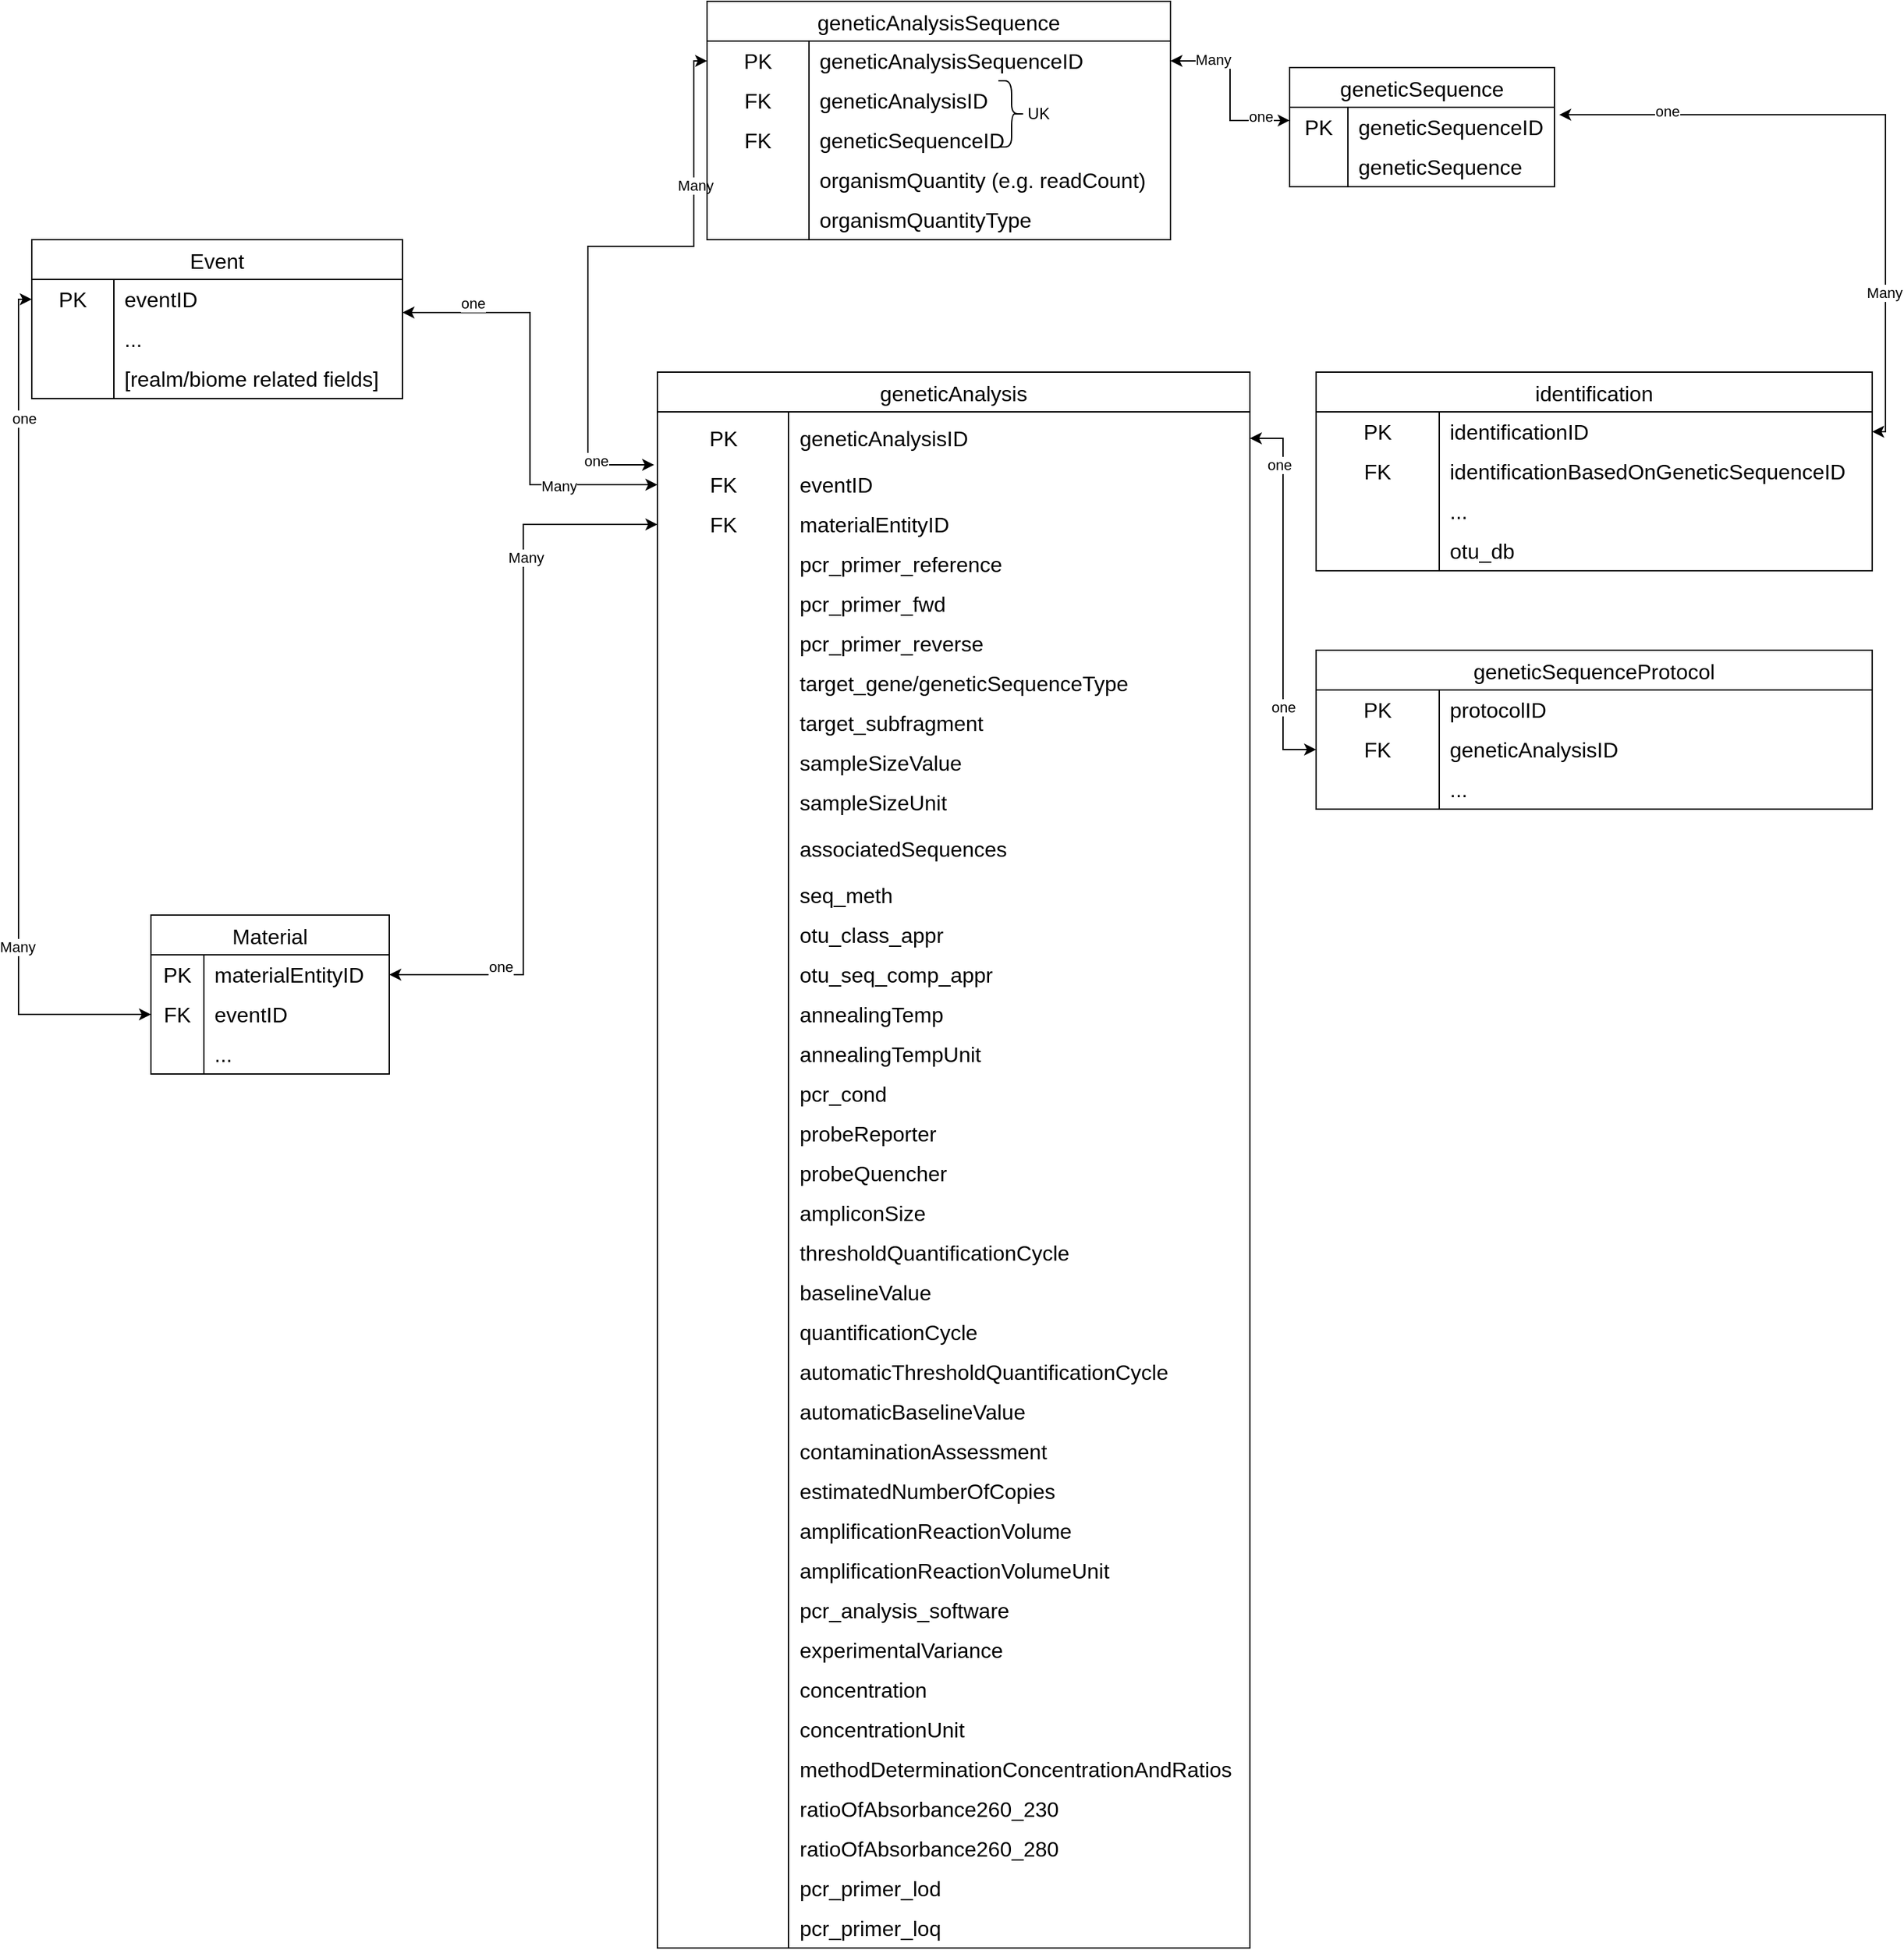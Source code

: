 <mxfile version="26.1.3">
  <diagram name="Side-1" id="iriaWdWmJW3zvOeco5Ye">
    <mxGraphModel dx="2514" dy="1052" grid="1" gridSize="10" guides="1" tooltips="1" connect="1" arrows="1" fold="1" page="1" pageScale="1" pageWidth="827" pageHeight="1169" math="0" shadow="0">
      <root>
        <mxCell id="0" />
        <mxCell id="1" parent="0" />
        <mxCell id="aqUu65AV-6JLtwwe9ziM-27" value="" style="endArrow=classic;startArrow=classic;html=1;rounded=0;exitX=1;exitY=0.5;exitDx=0;exitDy=0;entryX=0;entryY=0.333;entryDx=0;entryDy=0;entryPerimeter=0;edgeStyle=orthogonalEdgeStyle;" parent="1" source="qUH4pPLVqTFTwaiTXcvp-44" target="qUH4pPLVqTFTwaiTXcvp-60" edge="1">
          <mxGeometry width="50" height="50" relative="1" as="geometry">
            <mxPoint x="379.04" y="203.2" as="sourcePoint" />
            <mxPoint x="508" y="203" as="targetPoint" />
          </mxGeometry>
        </mxCell>
        <mxCell id="aqUu65AV-6JLtwwe9ziM-28" value="Many" style="edgeLabel;html=1;align=center;verticalAlign=middle;resizable=0;points=[];" parent="aqUu65AV-6JLtwwe9ziM-27" vertex="1" connectable="0">
          <mxGeometry x="-0.535" y="1" relative="1" as="geometry">
            <mxPoint as="offset" />
          </mxGeometry>
        </mxCell>
        <mxCell id="aqUu65AV-6JLtwwe9ziM-29" value="one" style="edgeLabel;html=1;align=center;verticalAlign=middle;resizable=0;points=[];" parent="aqUu65AV-6JLtwwe9ziM-27" vertex="1" connectable="0">
          <mxGeometry x="0.674" relative="1" as="geometry">
            <mxPoint y="-3" as="offset" />
          </mxGeometry>
        </mxCell>
        <mxCell id="aqUu65AV-6JLtwwe9ziM-30" value="" style="endArrow=classic;startArrow=classic;html=1;rounded=0;edgeStyle=orthogonalEdgeStyle;" parent="1" source="qUH4pPLVqTFTwaiTXcvp-44" edge="1">
          <mxGeometry width="50" height="50" relative="1" as="geometry">
            <mxPoint x="220" y="258.0" as="sourcePoint" />
            <mxPoint x="40" y="470" as="targetPoint" />
            <Array as="points">
              <mxPoint x="70" y="165" />
              <mxPoint x="70" y="305" />
              <mxPoint x="-10" y="305" />
              <mxPoint x="-10" y="470" />
            </Array>
          </mxGeometry>
        </mxCell>
        <mxCell id="aqUu65AV-6JLtwwe9ziM-31" value="Many" style="edgeLabel;html=1;align=center;verticalAlign=middle;resizable=0;points=[];" parent="aqUu65AV-6JLtwwe9ziM-30" vertex="1" connectable="0">
          <mxGeometry x="-0.535" y="1" relative="1" as="geometry">
            <mxPoint as="offset" />
          </mxGeometry>
        </mxCell>
        <mxCell id="aqUu65AV-6JLtwwe9ziM-32" value="one" style="edgeLabel;html=1;align=center;verticalAlign=middle;resizable=0;points=[];" parent="aqUu65AV-6JLtwwe9ziM-30" vertex="1" connectable="0">
          <mxGeometry x="0.674" relative="1" as="geometry">
            <mxPoint x="6" y="19" as="offset" />
          </mxGeometry>
        </mxCell>
        <mxCell id="aqUu65AV-6JLtwwe9ziM-33" value="" style="endArrow=classic;startArrow=classic;html=1;rounded=0;entryX=1;entryY=0.833;entryDx=0;entryDy=0;entryPerimeter=0;edgeStyle=orthogonalEdgeStyle;" parent="1" source="qUH4pPLVqTFTwaiTXcvp-70" target="qUH4pPLVqTFTwaiTXcvp-131" edge="1">
          <mxGeometry width="50" height="50" relative="1" as="geometry">
            <mxPoint x="40" y="450" as="sourcePoint" />
            <mxPoint x="473.87" y="977" as="targetPoint" />
          </mxGeometry>
        </mxCell>
        <mxCell id="aqUu65AV-6JLtwwe9ziM-34" value="Many" style="edgeLabel;html=1;align=center;verticalAlign=middle;resizable=0;points=[];" parent="aqUu65AV-6JLtwwe9ziM-33" vertex="1" connectable="0">
          <mxGeometry x="-0.535" y="1" relative="1" as="geometry">
            <mxPoint as="offset" />
          </mxGeometry>
        </mxCell>
        <mxCell id="aqUu65AV-6JLtwwe9ziM-35" value="one" style="edgeLabel;html=1;align=center;verticalAlign=middle;resizable=0;points=[];" parent="aqUu65AV-6JLtwwe9ziM-33" vertex="1" connectable="0">
          <mxGeometry x="0.674" relative="1" as="geometry">
            <mxPoint y="-7" as="offset" />
          </mxGeometry>
        </mxCell>
        <mxCell id="aqUu65AV-6JLtwwe9ziM-36" value="" style="endArrow=classic;startArrow=classic;html=1;rounded=0;entryX=1;entryY=0.5;entryDx=0;entryDy=0;edgeStyle=orthogonalEdgeStyle;exitX=0;exitY=0.5;exitDx=0;exitDy=0;" parent="1" source="qUH4pPLVqTFTwaiTXcvp-82" target="qUH4pPLVqTFTwaiTXcvp-241" edge="1">
          <mxGeometry width="50" height="50" relative="1" as="geometry">
            <mxPoint x="43" y="505" as="sourcePoint" />
            <mxPoint x="344" y="487" as="targetPoint" />
          </mxGeometry>
        </mxCell>
        <mxCell id="aqUu65AV-6JLtwwe9ziM-37" value="Many" style="edgeLabel;html=1;align=center;verticalAlign=middle;resizable=0;points=[];" parent="aqUu65AV-6JLtwwe9ziM-36" vertex="1" connectable="0">
          <mxGeometry x="-0.535" y="1" relative="1" as="geometry">
            <mxPoint as="offset" />
          </mxGeometry>
        </mxCell>
        <mxCell id="aqUu65AV-6JLtwwe9ziM-38" value="one" style="edgeLabel;html=1;align=center;verticalAlign=middle;resizable=0;points=[];" parent="aqUu65AV-6JLtwwe9ziM-36" vertex="1" connectable="0">
          <mxGeometry x="0.674" relative="1" as="geometry">
            <mxPoint x="-5" y="-6" as="offset" />
          </mxGeometry>
        </mxCell>
        <mxCell id="aqUu65AV-6JLtwwe9ziM-39" value="" style="endArrow=classic;startArrow=classic;html=1;rounded=0;exitX=0;exitY=0.5;exitDx=0;exitDy=0;entryX=0;entryY=0.5;entryDx=0;entryDy=0;edgeStyle=orthogonalEdgeStyle;" parent="1" source="qUH4pPLVqTFTwaiTXcvp-244" target="qUH4pPLVqTFTwaiTXcvp-131" edge="1">
          <mxGeometry width="50" height="50" relative="1" as="geometry">
            <mxPoint x="340" y="540" as="sourcePoint" />
            <mxPoint x="280" y="630" as="targetPoint" />
          </mxGeometry>
        </mxCell>
        <mxCell id="aqUu65AV-6JLtwwe9ziM-40" value="Many" style="edgeLabel;html=1;align=center;verticalAlign=middle;resizable=0;points=[];" parent="aqUu65AV-6JLtwwe9ziM-39" vertex="1" connectable="0">
          <mxGeometry x="-0.535" y="1" relative="1" as="geometry">
            <mxPoint as="offset" />
          </mxGeometry>
        </mxCell>
        <mxCell id="aqUu65AV-6JLtwwe9ziM-41" value="one" style="edgeLabel;html=1;align=center;verticalAlign=middle;resizable=0;points=[];" parent="aqUu65AV-6JLtwwe9ziM-39" vertex="1" connectable="0">
          <mxGeometry x="0.674" relative="1" as="geometry">
            <mxPoint x="4" y="-6" as="offset" />
          </mxGeometry>
        </mxCell>
        <mxCell id="qUH4pPLVqTFTwaiTXcvp-33" value="identification" style="shape=table;startSize=30;container=1;collapsible=0;childLayout=tableLayout;fixedRows=1;rowLines=0;fontStyle=0;strokeColor=default;fontSize=16;" parent="1" vertex="1">
          <mxGeometry x="540" y="400" width="420" height="150" as="geometry" />
        </mxCell>
        <mxCell id="qUH4pPLVqTFTwaiTXcvp-34" value="" style="shape=tableRow;horizontal=0;startSize=0;swimlaneHead=0;swimlaneBody=0;top=0;left=0;bottom=0;right=0;collapsible=0;dropTarget=0;fillColor=none;points=[[0,0.5],[1,0.5]];portConstraint=eastwest;strokeColor=inherit;fontSize=16;" parent="qUH4pPLVqTFTwaiTXcvp-33" vertex="1">
          <mxGeometry y="30" width="420" height="30" as="geometry" />
        </mxCell>
        <mxCell id="qUH4pPLVqTFTwaiTXcvp-35" value="PK" style="shape=partialRectangle;html=1;whiteSpace=wrap;connectable=0;fillColor=none;top=0;left=0;bottom=0;right=0;overflow=hidden;pointerEvents=1;strokeColor=inherit;fontSize=16;" parent="qUH4pPLVqTFTwaiTXcvp-34" vertex="1">
          <mxGeometry width="93" height="30" as="geometry">
            <mxRectangle width="93" height="30" as="alternateBounds" />
          </mxGeometry>
        </mxCell>
        <mxCell id="qUH4pPLVqTFTwaiTXcvp-36" value="&lt;span&gt;&lt;span class=&quot;objectBox objectBox-string&quot;&gt;identificationID&lt;/span&gt;&lt;/span&gt;" style="shape=partialRectangle;html=1;whiteSpace=wrap;connectable=0;fillColor=none;top=0;left=0;bottom=0;right=0;align=left;spacingLeft=6;overflow=hidden;strokeColor=inherit;fontSize=16;" parent="qUH4pPLVqTFTwaiTXcvp-34" vertex="1">
          <mxGeometry x="93" width="327" height="30" as="geometry">
            <mxRectangle width="327" height="30" as="alternateBounds" />
          </mxGeometry>
        </mxCell>
        <mxCell id="qUH4pPLVqTFTwaiTXcvp-37" value="" style="shape=tableRow;horizontal=0;startSize=0;swimlaneHead=0;swimlaneBody=0;top=0;left=0;bottom=0;right=0;collapsible=0;dropTarget=0;fillColor=none;points=[[0,0.5],[1,0.5]];portConstraint=eastwest;strokeColor=inherit;fontSize=16;" parent="qUH4pPLVqTFTwaiTXcvp-33" vertex="1">
          <mxGeometry y="60" width="420" height="30" as="geometry" />
        </mxCell>
        <mxCell id="qUH4pPLVqTFTwaiTXcvp-38" value="FK" style="shape=partialRectangle;html=1;whiteSpace=wrap;connectable=0;fillColor=none;top=0;left=0;bottom=0;right=0;overflow=hidden;strokeColor=inherit;fontSize=16;" parent="qUH4pPLVqTFTwaiTXcvp-37" vertex="1">
          <mxGeometry width="93" height="30" as="geometry">
            <mxRectangle width="93" height="30" as="alternateBounds" />
          </mxGeometry>
        </mxCell>
        <mxCell id="qUH4pPLVqTFTwaiTXcvp-39" value="&lt;span&gt;&lt;span class=&quot;objectBox objectBox-string&quot;&gt;identificationBasedOnGeneticSequenceID&lt;/span&gt;&lt;/span&gt;" style="shape=partialRectangle;html=1;whiteSpace=wrap;connectable=0;fillColor=none;top=0;left=0;bottom=0;right=0;align=left;spacingLeft=6;overflow=hidden;strokeColor=inherit;fontSize=16;" parent="qUH4pPLVqTFTwaiTXcvp-37" vertex="1">
          <mxGeometry x="93" width="327" height="30" as="geometry">
            <mxRectangle width="327" height="30" as="alternateBounds" />
          </mxGeometry>
        </mxCell>
        <mxCell id="qUH4pPLVqTFTwaiTXcvp-115" style="shape=tableRow;horizontal=0;startSize=0;swimlaneHead=0;swimlaneBody=0;top=0;left=0;bottom=0;right=0;collapsible=0;dropTarget=0;fillColor=none;points=[[0,0.5],[1,0.5]];portConstraint=eastwest;strokeColor=inherit;fontSize=16;" parent="qUH4pPLVqTFTwaiTXcvp-33" vertex="1">
          <mxGeometry y="90" width="420" height="30" as="geometry" />
        </mxCell>
        <mxCell id="qUH4pPLVqTFTwaiTXcvp-116" style="shape=partialRectangle;html=1;whiteSpace=wrap;connectable=0;fillColor=none;top=0;left=0;bottom=0;right=0;overflow=hidden;strokeColor=inherit;fontSize=16;" parent="qUH4pPLVqTFTwaiTXcvp-115" vertex="1">
          <mxGeometry width="93" height="30" as="geometry">
            <mxRectangle width="93" height="30" as="alternateBounds" />
          </mxGeometry>
        </mxCell>
        <mxCell id="qUH4pPLVqTFTwaiTXcvp-117" value="..." style="shape=partialRectangle;html=1;whiteSpace=wrap;connectable=0;fillColor=none;top=0;left=0;bottom=0;right=0;align=left;spacingLeft=6;overflow=hidden;strokeColor=inherit;fontSize=16;" parent="qUH4pPLVqTFTwaiTXcvp-115" vertex="1">
          <mxGeometry x="93" width="327" height="30" as="geometry">
            <mxRectangle width="327" height="30" as="alternateBounds" />
          </mxGeometry>
        </mxCell>
        <mxCell id="qUH4pPLVqTFTwaiTXcvp-118" style="shape=tableRow;horizontal=0;startSize=0;swimlaneHead=0;swimlaneBody=0;top=0;left=0;bottom=0;right=0;collapsible=0;dropTarget=0;fillColor=none;points=[[0,0.5],[1,0.5]];portConstraint=eastwest;strokeColor=inherit;fontSize=16;" parent="qUH4pPLVqTFTwaiTXcvp-33" vertex="1">
          <mxGeometry y="120" width="420" height="30" as="geometry" />
        </mxCell>
        <mxCell id="qUH4pPLVqTFTwaiTXcvp-119" style="shape=partialRectangle;html=1;whiteSpace=wrap;connectable=0;fillColor=none;top=0;left=0;bottom=0;right=0;overflow=hidden;strokeColor=inherit;fontSize=16;" parent="qUH4pPLVqTFTwaiTXcvp-118" vertex="1">
          <mxGeometry width="93" height="30" as="geometry">
            <mxRectangle width="93" height="30" as="alternateBounds" />
          </mxGeometry>
        </mxCell>
        <mxCell id="qUH4pPLVqTFTwaiTXcvp-120" value="otu_db" style="shape=partialRectangle;html=1;whiteSpace=wrap;connectable=0;fillColor=none;top=0;left=0;bottom=0;right=0;align=left;spacingLeft=6;overflow=hidden;strokeColor=inherit;fontSize=16;" parent="qUH4pPLVqTFTwaiTXcvp-118" vertex="1">
          <mxGeometry x="93" width="327" height="30" as="geometry">
            <mxRectangle width="327" height="30" as="alternateBounds" />
          </mxGeometry>
        </mxCell>
        <mxCell id="qUH4pPLVqTFTwaiTXcvp-43" value="geneticAnalysisSequence" style="shape=table;startSize=30;container=1;collapsible=0;childLayout=tableLayout;fixedRows=1;rowLines=0;fontStyle=0;strokeColor=default;fontSize=16;" parent="1" vertex="1">
          <mxGeometry x="80" y="120" width="350" height="180" as="geometry" />
        </mxCell>
        <mxCell id="qUH4pPLVqTFTwaiTXcvp-44" value="" style="shape=tableRow;horizontal=0;startSize=0;swimlaneHead=0;swimlaneBody=0;top=0;left=0;bottom=0;right=0;collapsible=0;dropTarget=0;fillColor=none;points=[[0,0.5],[1,0.5]];portConstraint=eastwest;strokeColor=inherit;fontSize=16;" parent="qUH4pPLVqTFTwaiTXcvp-43" vertex="1">
          <mxGeometry y="30" width="350" height="30" as="geometry" />
        </mxCell>
        <mxCell id="qUH4pPLVqTFTwaiTXcvp-45" value="PK" style="shape=partialRectangle;html=1;whiteSpace=wrap;connectable=0;fillColor=none;top=0;left=0;bottom=0;right=0;overflow=hidden;pointerEvents=1;strokeColor=inherit;fontSize=16;" parent="qUH4pPLVqTFTwaiTXcvp-44" vertex="1">
          <mxGeometry width="77" height="30" as="geometry">
            <mxRectangle width="77" height="30" as="alternateBounds" />
          </mxGeometry>
        </mxCell>
        <mxCell id="qUH4pPLVqTFTwaiTXcvp-46" value="geneticAnalysisSequenceID" style="shape=partialRectangle;html=1;whiteSpace=wrap;connectable=0;fillColor=none;top=0;left=0;bottom=0;right=0;align=left;spacingLeft=6;overflow=hidden;strokeColor=inherit;fontSize=16;" parent="qUH4pPLVqTFTwaiTXcvp-44" vertex="1">
          <mxGeometry x="77" width="273" height="30" as="geometry">
            <mxRectangle width="273" height="30" as="alternateBounds" />
          </mxGeometry>
        </mxCell>
        <mxCell id="qUH4pPLVqTFTwaiTXcvp-47" value="" style="shape=tableRow;horizontal=0;startSize=0;swimlaneHead=0;swimlaneBody=0;top=0;left=0;bottom=0;right=0;collapsible=0;dropTarget=0;fillColor=none;points=[[0,0.5],[1,0.5]];portConstraint=eastwest;strokeColor=inherit;fontSize=16;" parent="qUH4pPLVqTFTwaiTXcvp-43" vertex="1">
          <mxGeometry y="60" width="350" height="30" as="geometry" />
        </mxCell>
        <mxCell id="qUH4pPLVqTFTwaiTXcvp-48" value="FK" style="shape=partialRectangle;html=1;whiteSpace=wrap;connectable=0;fillColor=none;top=0;left=0;bottom=0;right=0;overflow=hidden;strokeColor=inherit;fontSize=16;" parent="qUH4pPLVqTFTwaiTXcvp-47" vertex="1">
          <mxGeometry width="77" height="30" as="geometry">
            <mxRectangle width="77" height="30" as="alternateBounds" />
          </mxGeometry>
        </mxCell>
        <mxCell id="qUH4pPLVqTFTwaiTXcvp-49" value="geneticAnalysisID" style="shape=partialRectangle;html=1;whiteSpace=wrap;connectable=0;fillColor=none;top=0;left=0;bottom=0;right=0;align=left;spacingLeft=6;overflow=hidden;strokeColor=inherit;fontSize=16;" parent="qUH4pPLVqTFTwaiTXcvp-47" vertex="1">
          <mxGeometry x="77" width="273" height="30" as="geometry">
            <mxRectangle width="273" height="30" as="alternateBounds" />
          </mxGeometry>
        </mxCell>
        <mxCell id="qUH4pPLVqTFTwaiTXcvp-53" style="shape=tableRow;horizontal=0;startSize=0;swimlaneHead=0;swimlaneBody=0;top=0;left=0;bottom=0;right=0;collapsible=0;dropTarget=0;fillColor=none;points=[[0,0.5],[1,0.5]];portConstraint=eastwest;strokeColor=inherit;fontSize=16;" parent="qUH4pPLVqTFTwaiTXcvp-43" vertex="1">
          <mxGeometry y="90" width="350" height="30" as="geometry" />
        </mxCell>
        <mxCell id="qUH4pPLVqTFTwaiTXcvp-54" value="FK" style="shape=partialRectangle;html=1;whiteSpace=wrap;connectable=0;fillColor=none;top=0;left=0;bottom=0;right=0;overflow=hidden;strokeColor=inherit;fontSize=16;" parent="qUH4pPLVqTFTwaiTXcvp-53" vertex="1">
          <mxGeometry width="77" height="30" as="geometry">
            <mxRectangle width="77" height="30" as="alternateBounds" />
          </mxGeometry>
        </mxCell>
        <mxCell id="qUH4pPLVqTFTwaiTXcvp-55" value="geneticSequenceID" style="shape=partialRectangle;html=1;whiteSpace=wrap;connectable=0;fillColor=none;top=0;left=0;bottom=0;right=0;align=left;spacingLeft=6;overflow=hidden;strokeColor=inherit;fontSize=16;" parent="qUH4pPLVqTFTwaiTXcvp-53" vertex="1">
          <mxGeometry x="77" width="273" height="30" as="geometry">
            <mxRectangle width="273" height="30" as="alternateBounds" />
          </mxGeometry>
        </mxCell>
        <mxCell id="qUH4pPLVqTFTwaiTXcvp-146" style="shape=tableRow;horizontal=0;startSize=0;swimlaneHead=0;swimlaneBody=0;top=0;left=0;bottom=0;right=0;collapsible=0;dropTarget=0;fillColor=none;points=[[0,0.5],[1,0.5]];portConstraint=eastwest;strokeColor=inherit;fontSize=16;" parent="qUH4pPLVqTFTwaiTXcvp-43" vertex="1">
          <mxGeometry y="120" width="350" height="30" as="geometry" />
        </mxCell>
        <mxCell id="qUH4pPLVqTFTwaiTXcvp-147" style="shape=partialRectangle;html=1;whiteSpace=wrap;connectable=0;fillColor=none;top=0;left=0;bottom=0;right=0;overflow=hidden;strokeColor=inherit;fontSize=16;" parent="qUH4pPLVqTFTwaiTXcvp-146" vertex="1">
          <mxGeometry width="77" height="30" as="geometry">
            <mxRectangle width="77" height="30" as="alternateBounds" />
          </mxGeometry>
        </mxCell>
        <mxCell id="qUH4pPLVqTFTwaiTXcvp-148" value="organismQuantity (e.g. readCount)" style="shape=partialRectangle;html=1;whiteSpace=wrap;connectable=0;fillColor=none;top=0;left=0;bottom=0;right=0;align=left;spacingLeft=6;overflow=hidden;strokeColor=inherit;fontSize=16;" parent="qUH4pPLVqTFTwaiTXcvp-146" vertex="1">
          <mxGeometry x="77" width="273" height="30" as="geometry">
            <mxRectangle width="273" height="30" as="alternateBounds" />
          </mxGeometry>
        </mxCell>
        <mxCell id="qUH4pPLVqTFTwaiTXcvp-143" style="shape=tableRow;horizontal=0;startSize=0;swimlaneHead=0;swimlaneBody=0;top=0;left=0;bottom=0;right=0;collapsible=0;dropTarget=0;fillColor=none;points=[[0,0.5],[1,0.5]];portConstraint=eastwest;strokeColor=inherit;fontSize=16;" parent="qUH4pPLVqTFTwaiTXcvp-43" vertex="1">
          <mxGeometry y="150" width="350" height="30" as="geometry" />
        </mxCell>
        <mxCell id="qUH4pPLVqTFTwaiTXcvp-144" style="shape=partialRectangle;html=1;whiteSpace=wrap;connectable=0;fillColor=none;top=0;left=0;bottom=0;right=0;overflow=hidden;strokeColor=inherit;fontSize=16;" parent="qUH4pPLVqTFTwaiTXcvp-143" vertex="1">
          <mxGeometry width="77" height="30" as="geometry">
            <mxRectangle width="77" height="30" as="alternateBounds" />
          </mxGeometry>
        </mxCell>
        <mxCell id="qUH4pPLVqTFTwaiTXcvp-145" value="organismQuantityType" style="shape=partialRectangle;html=1;whiteSpace=wrap;connectable=0;fillColor=none;top=0;left=0;bottom=0;right=0;align=left;spacingLeft=6;overflow=hidden;strokeColor=inherit;fontSize=16;" parent="qUH4pPLVqTFTwaiTXcvp-143" vertex="1">
          <mxGeometry x="77" width="273" height="30" as="geometry">
            <mxRectangle width="273" height="30" as="alternateBounds" />
          </mxGeometry>
        </mxCell>
        <mxCell id="qUH4pPLVqTFTwaiTXcvp-59" value="geneticSequence" style="shape=table;startSize=30;container=1;collapsible=0;childLayout=tableLayout;fixedRows=1;rowLines=0;fontStyle=0;strokeColor=default;fontSize=16;" parent="1" vertex="1">
          <mxGeometry x="520" y="170" width="200" height="90" as="geometry" />
        </mxCell>
        <mxCell id="qUH4pPLVqTFTwaiTXcvp-60" value="" style="shape=tableRow;horizontal=0;startSize=0;swimlaneHead=0;swimlaneBody=0;top=0;left=0;bottom=0;right=0;collapsible=0;dropTarget=0;fillColor=none;points=[[0,0.5],[1,0.5]];portConstraint=eastwest;strokeColor=inherit;fontSize=16;" parent="qUH4pPLVqTFTwaiTXcvp-59" vertex="1">
          <mxGeometry y="30" width="200" height="30" as="geometry" />
        </mxCell>
        <mxCell id="qUH4pPLVqTFTwaiTXcvp-61" value="PK" style="shape=partialRectangle;html=1;whiteSpace=wrap;connectable=0;fillColor=none;top=0;left=0;bottom=0;right=0;overflow=hidden;pointerEvents=1;strokeColor=inherit;fontSize=16;" parent="qUH4pPLVqTFTwaiTXcvp-60" vertex="1">
          <mxGeometry width="44" height="30" as="geometry">
            <mxRectangle width="44" height="30" as="alternateBounds" />
          </mxGeometry>
        </mxCell>
        <mxCell id="qUH4pPLVqTFTwaiTXcvp-62" value="geneticSequenceID" style="shape=partialRectangle;html=1;whiteSpace=wrap;connectable=0;fillColor=none;top=0;left=0;bottom=0;right=0;align=left;spacingLeft=6;overflow=hidden;strokeColor=inherit;fontSize=16;" parent="qUH4pPLVqTFTwaiTXcvp-60" vertex="1">
          <mxGeometry x="44" width="156" height="30" as="geometry">
            <mxRectangle width="156" height="30" as="alternateBounds" />
          </mxGeometry>
        </mxCell>
        <mxCell id="qUH4pPLVqTFTwaiTXcvp-63" value="" style="shape=tableRow;horizontal=0;startSize=0;swimlaneHead=0;swimlaneBody=0;top=0;left=0;bottom=0;right=0;collapsible=0;dropTarget=0;fillColor=none;points=[[0,0.5],[1,0.5]];portConstraint=eastwest;strokeColor=inherit;fontSize=16;" parent="qUH4pPLVqTFTwaiTXcvp-59" vertex="1">
          <mxGeometry y="60" width="200" height="30" as="geometry" />
        </mxCell>
        <mxCell id="qUH4pPLVqTFTwaiTXcvp-64" value="" style="shape=partialRectangle;html=1;whiteSpace=wrap;connectable=0;fillColor=none;top=0;left=0;bottom=0;right=0;overflow=hidden;strokeColor=inherit;fontSize=16;" parent="qUH4pPLVqTFTwaiTXcvp-63" vertex="1">
          <mxGeometry width="44" height="30" as="geometry">
            <mxRectangle width="44" height="30" as="alternateBounds" />
          </mxGeometry>
        </mxCell>
        <mxCell id="qUH4pPLVqTFTwaiTXcvp-65" value="&lt;span&gt;&lt;span class=&quot;objectBox objectBox-string&quot;&gt;geneticSequence&lt;/span&gt;&lt;/span&gt;" style="shape=partialRectangle;html=1;whiteSpace=wrap;connectable=0;fillColor=none;top=0;left=0;bottom=0;right=0;align=left;spacingLeft=6;overflow=hidden;strokeColor=inherit;fontSize=16;" parent="qUH4pPLVqTFTwaiTXcvp-63" vertex="1">
          <mxGeometry x="44" width="156" height="30" as="geometry">
            <mxRectangle width="156" height="30" as="alternateBounds" />
          </mxGeometry>
        </mxCell>
        <mxCell id="qUH4pPLVqTFTwaiTXcvp-66" value="geneticAnalysis" style="shape=table;startSize=30;container=1;collapsible=0;childLayout=tableLayout;fixedRows=1;rowLines=0;fontStyle=0;strokeColor=default;fontSize=16;" parent="1" vertex="1">
          <mxGeometry x="42.5" y="400" width="447.5" height="1190" as="geometry" />
        </mxCell>
        <mxCell id="qUH4pPLVqTFTwaiTXcvp-67" value="" style="shape=tableRow;horizontal=0;startSize=0;swimlaneHead=0;swimlaneBody=0;top=0;left=0;bottom=0;right=0;collapsible=0;dropTarget=0;fillColor=none;points=[[0,0.5],[1,0.5]];portConstraint=eastwest;strokeColor=inherit;fontSize=16;" parent="qUH4pPLVqTFTwaiTXcvp-66" vertex="1">
          <mxGeometry y="30" width="447.5" height="40" as="geometry" />
        </mxCell>
        <mxCell id="qUH4pPLVqTFTwaiTXcvp-68" value="PK" style="shape=partialRectangle;html=1;whiteSpace=wrap;connectable=0;fillColor=none;top=0;left=0;bottom=0;right=0;overflow=hidden;pointerEvents=1;strokeColor=inherit;fontSize=16;" parent="qUH4pPLVqTFTwaiTXcvp-67" vertex="1">
          <mxGeometry width="99" height="40" as="geometry">
            <mxRectangle width="99" height="40" as="alternateBounds" />
          </mxGeometry>
        </mxCell>
        <mxCell id="qUH4pPLVqTFTwaiTXcvp-69" value="geneticAnalysisID" style="shape=partialRectangle;html=1;whiteSpace=wrap;connectable=0;fillColor=none;top=0;left=0;bottom=0;right=0;align=left;spacingLeft=6;overflow=hidden;strokeColor=inherit;fontSize=16;" parent="qUH4pPLVqTFTwaiTXcvp-67" vertex="1">
          <mxGeometry x="99" width="349" height="40" as="geometry">
            <mxRectangle width="349" height="40" as="alternateBounds" />
          </mxGeometry>
        </mxCell>
        <mxCell id="qUH4pPLVqTFTwaiTXcvp-70" value="" style="shape=tableRow;horizontal=0;startSize=0;swimlaneHead=0;swimlaneBody=0;top=0;left=0;bottom=0;right=0;collapsible=0;dropTarget=0;fillColor=none;points=[[0,0.5],[1,0.5]];portConstraint=eastwest;strokeColor=inherit;fontSize=16;" parent="qUH4pPLVqTFTwaiTXcvp-66" vertex="1">
          <mxGeometry y="70" width="447.5" height="30" as="geometry" />
        </mxCell>
        <mxCell id="qUH4pPLVqTFTwaiTXcvp-71" value="FK" style="shape=partialRectangle;html=1;whiteSpace=wrap;connectable=0;fillColor=none;top=0;left=0;bottom=0;right=0;overflow=hidden;strokeColor=inherit;fontSize=16;" parent="qUH4pPLVqTFTwaiTXcvp-70" vertex="1">
          <mxGeometry width="99" height="30" as="geometry">
            <mxRectangle width="99" height="30" as="alternateBounds" />
          </mxGeometry>
        </mxCell>
        <mxCell id="qUH4pPLVqTFTwaiTXcvp-72" value="eventID" style="shape=partialRectangle;html=1;whiteSpace=wrap;connectable=0;fillColor=none;top=0;left=0;bottom=0;right=0;align=left;spacingLeft=6;overflow=hidden;strokeColor=inherit;fontSize=16;" parent="qUH4pPLVqTFTwaiTXcvp-70" vertex="1">
          <mxGeometry x="99" width="349" height="30" as="geometry">
            <mxRectangle width="349" height="30" as="alternateBounds" />
          </mxGeometry>
        </mxCell>
        <mxCell id="qUH4pPLVqTFTwaiTXcvp-82" style="shape=tableRow;horizontal=0;startSize=0;swimlaneHead=0;swimlaneBody=0;top=0;left=0;bottom=0;right=0;collapsible=0;dropTarget=0;fillColor=none;points=[[0,0.5],[1,0.5]];portConstraint=eastwest;strokeColor=inherit;fontSize=16;" parent="qUH4pPLVqTFTwaiTXcvp-66" vertex="1">
          <mxGeometry y="100" width="447.5" height="30" as="geometry" />
        </mxCell>
        <mxCell id="qUH4pPLVqTFTwaiTXcvp-83" value="FK" style="shape=partialRectangle;html=1;whiteSpace=wrap;connectable=0;fillColor=none;top=0;left=0;bottom=0;right=0;overflow=hidden;strokeColor=inherit;fontSize=16;" parent="qUH4pPLVqTFTwaiTXcvp-82" vertex="1">
          <mxGeometry width="99" height="30" as="geometry">
            <mxRectangle width="99" height="30" as="alternateBounds" />
          </mxGeometry>
        </mxCell>
        <mxCell id="qUH4pPLVqTFTwaiTXcvp-84" value="materialEntityID" style="shape=partialRectangle;html=1;whiteSpace=wrap;connectable=0;fillColor=none;top=0;left=0;bottom=0;right=0;align=left;spacingLeft=6;overflow=hidden;strokeColor=inherit;fontSize=16;" parent="qUH4pPLVqTFTwaiTXcvp-82" vertex="1">
          <mxGeometry x="99" width="349" height="30" as="geometry">
            <mxRectangle width="349" height="30" as="alternateBounds" />
          </mxGeometry>
        </mxCell>
        <mxCell id="qUH4pPLVqTFTwaiTXcvp-103" style="shape=tableRow;horizontal=0;startSize=0;swimlaneHead=0;swimlaneBody=0;top=0;left=0;bottom=0;right=0;collapsible=0;dropTarget=0;fillColor=none;points=[[0,0.5],[1,0.5]];portConstraint=eastwest;strokeColor=inherit;fontSize=16;" parent="qUH4pPLVqTFTwaiTXcvp-66" vertex="1">
          <mxGeometry y="130" width="447.5" height="30" as="geometry" />
        </mxCell>
        <mxCell id="qUH4pPLVqTFTwaiTXcvp-104" style="shape=partialRectangle;html=1;whiteSpace=wrap;connectable=0;fillColor=none;top=0;left=0;bottom=0;right=0;overflow=hidden;strokeColor=inherit;fontSize=16;" parent="qUH4pPLVqTFTwaiTXcvp-103" vertex="1">
          <mxGeometry width="99" height="30" as="geometry">
            <mxRectangle width="99" height="30" as="alternateBounds" />
          </mxGeometry>
        </mxCell>
        <mxCell id="qUH4pPLVqTFTwaiTXcvp-105" value="pcr_primer_reference" style="shape=partialRectangle;html=1;whiteSpace=wrap;connectable=0;fillColor=none;top=0;left=0;bottom=0;right=0;align=left;spacingLeft=6;overflow=hidden;strokeColor=inherit;fontSize=16;" parent="qUH4pPLVqTFTwaiTXcvp-103" vertex="1">
          <mxGeometry x="99" width="349" height="30" as="geometry">
            <mxRectangle width="349" height="30" as="alternateBounds" />
          </mxGeometry>
        </mxCell>
        <mxCell id="qUH4pPLVqTFTwaiTXcvp-79" style="shape=tableRow;horizontal=0;startSize=0;swimlaneHead=0;swimlaneBody=0;top=0;left=0;bottom=0;right=0;collapsible=0;dropTarget=0;fillColor=none;points=[[0,0.5],[1,0.5]];portConstraint=eastwest;strokeColor=inherit;fontSize=16;" parent="qUH4pPLVqTFTwaiTXcvp-66" vertex="1">
          <mxGeometry y="160" width="447.5" height="30" as="geometry" />
        </mxCell>
        <mxCell id="qUH4pPLVqTFTwaiTXcvp-80" style="shape=partialRectangle;html=1;whiteSpace=wrap;connectable=0;fillColor=none;top=0;left=0;bottom=0;right=0;overflow=hidden;strokeColor=inherit;fontSize=16;" parent="qUH4pPLVqTFTwaiTXcvp-79" vertex="1">
          <mxGeometry width="99" height="30" as="geometry">
            <mxRectangle width="99" height="30" as="alternateBounds" />
          </mxGeometry>
        </mxCell>
        <mxCell id="qUH4pPLVqTFTwaiTXcvp-81" value="pcr_primer_fwd" style="shape=partialRectangle;html=1;whiteSpace=wrap;connectable=0;fillColor=none;top=0;left=0;bottom=0;right=0;align=left;spacingLeft=6;overflow=hidden;strokeColor=inherit;fontSize=16;" parent="qUH4pPLVqTFTwaiTXcvp-79" vertex="1">
          <mxGeometry x="99" width="349" height="30" as="geometry">
            <mxRectangle width="349" height="30" as="alternateBounds" />
          </mxGeometry>
        </mxCell>
        <mxCell id="qUH4pPLVqTFTwaiTXcvp-76" style="shape=tableRow;horizontal=0;startSize=0;swimlaneHead=0;swimlaneBody=0;top=0;left=0;bottom=0;right=0;collapsible=0;dropTarget=0;fillColor=none;points=[[0,0.5],[1,0.5]];portConstraint=eastwest;strokeColor=inherit;fontSize=16;" parent="qUH4pPLVqTFTwaiTXcvp-66" vertex="1">
          <mxGeometry y="190" width="447.5" height="30" as="geometry" />
        </mxCell>
        <mxCell id="qUH4pPLVqTFTwaiTXcvp-77" style="shape=partialRectangle;html=1;whiteSpace=wrap;connectable=0;fillColor=none;top=0;left=0;bottom=0;right=0;overflow=hidden;strokeColor=inherit;fontSize=16;" parent="qUH4pPLVqTFTwaiTXcvp-76" vertex="1">
          <mxGeometry width="99" height="30" as="geometry">
            <mxRectangle width="99" height="30" as="alternateBounds" />
          </mxGeometry>
        </mxCell>
        <mxCell id="qUH4pPLVqTFTwaiTXcvp-78" value="pcr_primer_reverse" style="shape=partialRectangle;html=1;whiteSpace=wrap;connectable=0;fillColor=none;top=0;left=0;bottom=0;right=0;align=left;spacingLeft=6;overflow=hidden;strokeColor=inherit;fontSize=16;" parent="qUH4pPLVqTFTwaiTXcvp-76" vertex="1">
          <mxGeometry x="99" width="349" height="30" as="geometry">
            <mxRectangle width="349" height="30" as="alternateBounds" />
          </mxGeometry>
        </mxCell>
        <mxCell id="qUH4pPLVqTFTwaiTXcvp-73" style="shape=tableRow;horizontal=0;startSize=0;swimlaneHead=0;swimlaneBody=0;top=0;left=0;bottom=0;right=0;collapsible=0;dropTarget=0;fillColor=none;points=[[0,0.5],[1,0.5]];portConstraint=eastwest;strokeColor=inherit;fontSize=16;" parent="qUH4pPLVqTFTwaiTXcvp-66" vertex="1">
          <mxGeometry y="220" width="447.5" height="30" as="geometry" />
        </mxCell>
        <mxCell id="qUH4pPLVqTFTwaiTXcvp-74" style="shape=partialRectangle;html=1;whiteSpace=wrap;connectable=0;fillColor=none;top=0;left=0;bottom=0;right=0;overflow=hidden;strokeColor=inherit;fontSize=16;" parent="qUH4pPLVqTFTwaiTXcvp-73" vertex="1">
          <mxGeometry width="99" height="30" as="geometry">
            <mxRectangle width="99" height="30" as="alternateBounds" />
          </mxGeometry>
        </mxCell>
        <mxCell id="qUH4pPLVqTFTwaiTXcvp-75" value="target_gene/&lt;span&gt;&lt;span class=&quot;objectBox objectBox-string&quot;&gt;geneticSequenceType&lt;/span&gt;&lt;/span&gt;" style="shape=partialRectangle;html=1;whiteSpace=wrap;connectable=0;fillColor=none;top=0;left=0;bottom=0;right=0;align=left;spacingLeft=6;overflow=hidden;strokeColor=inherit;fontSize=16;" parent="qUH4pPLVqTFTwaiTXcvp-73" vertex="1">
          <mxGeometry x="99" width="349" height="30" as="geometry">
            <mxRectangle width="349" height="30" as="alternateBounds" />
          </mxGeometry>
        </mxCell>
        <mxCell id="qUH4pPLVqTFTwaiTXcvp-100" style="shape=tableRow;horizontal=0;startSize=0;swimlaneHead=0;swimlaneBody=0;top=0;left=0;bottom=0;right=0;collapsible=0;dropTarget=0;fillColor=none;points=[[0,0.5],[1,0.5]];portConstraint=eastwest;strokeColor=inherit;fontSize=16;" parent="qUH4pPLVqTFTwaiTXcvp-66" vertex="1">
          <mxGeometry y="250" width="447.5" height="30" as="geometry" />
        </mxCell>
        <mxCell id="qUH4pPLVqTFTwaiTXcvp-101" style="shape=partialRectangle;html=1;whiteSpace=wrap;connectable=0;fillColor=none;top=0;left=0;bottom=0;right=0;overflow=hidden;strokeColor=inherit;fontSize=16;" parent="qUH4pPLVqTFTwaiTXcvp-100" vertex="1">
          <mxGeometry width="99" height="30" as="geometry">
            <mxRectangle width="99" height="30" as="alternateBounds" />
          </mxGeometry>
        </mxCell>
        <mxCell id="qUH4pPLVqTFTwaiTXcvp-102" value="target_subfragment" style="shape=partialRectangle;html=1;whiteSpace=wrap;connectable=0;fillColor=none;top=0;left=0;bottom=0;right=0;align=left;spacingLeft=6;overflow=hidden;strokeColor=inherit;fontSize=16;" parent="qUH4pPLVqTFTwaiTXcvp-100" vertex="1">
          <mxGeometry x="99" width="349" height="30" as="geometry">
            <mxRectangle width="349" height="30" as="alternateBounds" />
          </mxGeometry>
        </mxCell>
        <mxCell id="qUH4pPLVqTFTwaiTXcvp-88" style="shape=tableRow;horizontal=0;startSize=0;swimlaneHead=0;swimlaneBody=0;top=0;left=0;bottom=0;right=0;collapsible=0;dropTarget=0;fillColor=none;points=[[0,0.5],[1,0.5]];portConstraint=eastwest;strokeColor=inherit;fontSize=16;" parent="qUH4pPLVqTFTwaiTXcvp-66" vertex="1">
          <mxGeometry y="280" width="447.5" height="30" as="geometry" />
        </mxCell>
        <mxCell id="qUH4pPLVqTFTwaiTXcvp-89" style="shape=partialRectangle;html=1;whiteSpace=wrap;connectable=0;fillColor=none;top=0;left=0;bottom=0;right=0;overflow=hidden;strokeColor=inherit;fontSize=16;" parent="qUH4pPLVqTFTwaiTXcvp-88" vertex="1">
          <mxGeometry width="99" height="30" as="geometry">
            <mxRectangle width="99" height="30" as="alternateBounds" />
          </mxGeometry>
        </mxCell>
        <mxCell id="qUH4pPLVqTFTwaiTXcvp-90" value="sampleSizeValue" style="shape=partialRectangle;html=1;whiteSpace=wrap;connectable=0;fillColor=none;top=0;left=0;bottom=0;right=0;align=left;spacingLeft=6;overflow=hidden;strokeColor=inherit;fontSize=16;" parent="qUH4pPLVqTFTwaiTXcvp-88" vertex="1">
          <mxGeometry x="99" width="349" height="30" as="geometry">
            <mxRectangle width="349" height="30" as="alternateBounds" />
          </mxGeometry>
        </mxCell>
        <mxCell id="qUH4pPLVqTFTwaiTXcvp-85" style="shape=tableRow;horizontal=0;startSize=0;swimlaneHead=0;swimlaneBody=0;top=0;left=0;bottom=0;right=0;collapsible=0;dropTarget=0;fillColor=none;points=[[0,0.5],[1,0.5]];portConstraint=eastwest;strokeColor=inherit;fontSize=16;" parent="qUH4pPLVqTFTwaiTXcvp-66" vertex="1">
          <mxGeometry y="310" width="447.5" height="30" as="geometry" />
        </mxCell>
        <mxCell id="qUH4pPLVqTFTwaiTXcvp-86" style="shape=partialRectangle;html=1;whiteSpace=wrap;connectable=0;fillColor=none;top=0;left=0;bottom=0;right=0;overflow=hidden;strokeColor=inherit;fontSize=16;" parent="qUH4pPLVqTFTwaiTXcvp-85" vertex="1">
          <mxGeometry width="99" height="30" as="geometry">
            <mxRectangle width="99" height="30" as="alternateBounds" />
          </mxGeometry>
        </mxCell>
        <mxCell id="qUH4pPLVqTFTwaiTXcvp-87" value="sampleSizeUnit" style="shape=partialRectangle;html=1;whiteSpace=wrap;connectable=0;fillColor=none;top=0;left=0;bottom=0;right=0;align=left;spacingLeft=6;overflow=hidden;strokeColor=inherit;fontSize=16;" parent="qUH4pPLVqTFTwaiTXcvp-85" vertex="1">
          <mxGeometry x="99" width="349" height="30" as="geometry">
            <mxRectangle width="349" height="30" as="alternateBounds" />
          </mxGeometry>
        </mxCell>
        <mxCell id="qUH4pPLVqTFTwaiTXcvp-91" style="shape=tableRow;horizontal=0;startSize=0;swimlaneHead=0;swimlaneBody=0;top=0;left=0;bottom=0;right=0;collapsible=0;dropTarget=0;fillColor=none;points=[[0,0.5],[1,0.5]];portConstraint=eastwest;strokeColor=inherit;fontSize=16;" parent="qUH4pPLVqTFTwaiTXcvp-66" vertex="1">
          <mxGeometry y="340" width="447.5" height="40" as="geometry" />
        </mxCell>
        <mxCell id="qUH4pPLVqTFTwaiTXcvp-92" style="shape=partialRectangle;html=1;whiteSpace=wrap;connectable=0;fillColor=none;top=0;left=0;bottom=0;right=0;overflow=hidden;strokeColor=inherit;fontSize=16;" parent="qUH4pPLVqTFTwaiTXcvp-91" vertex="1">
          <mxGeometry width="99" height="40" as="geometry">
            <mxRectangle width="99" height="40" as="alternateBounds" />
          </mxGeometry>
        </mxCell>
        <mxCell id="qUH4pPLVqTFTwaiTXcvp-93" value="associatedSequences" style="shape=partialRectangle;html=1;whiteSpace=wrap;connectable=0;fillColor=none;top=0;left=0;bottom=0;right=0;align=left;spacingLeft=6;overflow=hidden;strokeColor=inherit;fontSize=16;" parent="qUH4pPLVqTFTwaiTXcvp-91" vertex="1">
          <mxGeometry x="99" width="349" height="40" as="geometry">
            <mxRectangle width="349" height="40" as="alternateBounds" />
          </mxGeometry>
        </mxCell>
        <mxCell id="qUH4pPLVqTFTwaiTXcvp-94" style="shape=tableRow;horizontal=0;startSize=0;swimlaneHead=0;swimlaneBody=0;top=0;left=0;bottom=0;right=0;collapsible=0;dropTarget=0;fillColor=none;points=[[0,0.5],[1,0.5]];portConstraint=eastwest;strokeColor=inherit;fontSize=16;" parent="qUH4pPLVqTFTwaiTXcvp-66" vertex="1">
          <mxGeometry y="380" width="447.5" height="30" as="geometry" />
        </mxCell>
        <mxCell id="qUH4pPLVqTFTwaiTXcvp-95" style="shape=partialRectangle;html=1;whiteSpace=wrap;connectable=0;fillColor=none;top=0;left=0;bottom=0;right=0;overflow=hidden;strokeColor=inherit;fontSize=16;" parent="qUH4pPLVqTFTwaiTXcvp-94" vertex="1">
          <mxGeometry width="99" height="30" as="geometry">
            <mxRectangle width="99" height="30" as="alternateBounds" />
          </mxGeometry>
        </mxCell>
        <mxCell id="qUH4pPLVqTFTwaiTXcvp-96" value="seq_meth" style="shape=partialRectangle;html=1;whiteSpace=wrap;connectable=0;fillColor=none;top=0;left=0;bottom=0;right=0;align=left;spacingLeft=6;overflow=hidden;strokeColor=inherit;fontSize=16;" parent="qUH4pPLVqTFTwaiTXcvp-94" vertex="1">
          <mxGeometry x="99" width="349" height="30" as="geometry">
            <mxRectangle width="349" height="30" as="alternateBounds" />
          </mxGeometry>
        </mxCell>
        <mxCell id="qUH4pPLVqTFTwaiTXcvp-112" style="shape=tableRow;horizontal=0;startSize=0;swimlaneHead=0;swimlaneBody=0;top=0;left=0;bottom=0;right=0;collapsible=0;dropTarget=0;fillColor=none;points=[[0,0.5],[1,0.5]];portConstraint=eastwest;strokeColor=inherit;fontSize=16;" parent="qUH4pPLVqTFTwaiTXcvp-66" vertex="1">
          <mxGeometry y="410" width="447.5" height="30" as="geometry" />
        </mxCell>
        <mxCell id="qUH4pPLVqTFTwaiTXcvp-113" style="shape=partialRectangle;html=1;whiteSpace=wrap;connectable=0;fillColor=none;top=0;left=0;bottom=0;right=0;overflow=hidden;strokeColor=inherit;fontSize=16;" parent="qUH4pPLVqTFTwaiTXcvp-112" vertex="1">
          <mxGeometry width="99" height="30" as="geometry">
            <mxRectangle width="99" height="30" as="alternateBounds" />
          </mxGeometry>
        </mxCell>
        <mxCell id="qUH4pPLVqTFTwaiTXcvp-114" value="otu_class_appr" style="shape=partialRectangle;html=1;whiteSpace=wrap;connectable=0;fillColor=none;top=0;left=0;bottom=0;right=0;align=left;spacingLeft=6;overflow=hidden;strokeColor=inherit;fontSize=16;" parent="qUH4pPLVqTFTwaiTXcvp-112" vertex="1">
          <mxGeometry x="99" width="349" height="30" as="geometry">
            <mxRectangle width="349" height="30" as="alternateBounds" />
          </mxGeometry>
        </mxCell>
        <mxCell id="qUH4pPLVqTFTwaiTXcvp-109" style="shape=tableRow;horizontal=0;startSize=0;swimlaneHead=0;swimlaneBody=0;top=0;left=0;bottom=0;right=0;collapsible=0;dropTarget=0;fillColor=none;points=[[0,0.5],[1,0.5]];portConstraint=eastwest;strokeColor=inherit;fontSize=16;" parent="qUH4pPLVqTFTwaiTXcvp-66" vertex="1">
          <mxGeometry y="440" width="447.5" height="30" as="geometry" />
        </mxCell>
        <mxCell id="qUH4pPLVqTFTwaiTXcvp-110" style="shape=partialRectangle;html=1;whiteSpace=wrap;connectable=0;fillColor=none;top=0;left=0;bottom=0;right=0;overflow=hidden;strokeColor=inherit;fontSize=16;" parent="qUH4pPLVqTFTwaiTXcvp-109" vertex="1">
          <mxGeometry width="99" height="30" as="geometry">
            <mxRectangle width="99" height="30" as="alternateBounds" />
          </mxGeometry>
        </mxCell>
        <mxCell id="qUH4pPLVqTFTwaiTXcvp-111" value="otu_seq_comp_appr" style="shape=partialRectangle;html=1;whiteSpace=wrap;connectable=0;fillColor=none;top=0;left=0;bottom=0;right=0;align=left;spacingLeft=6;overflow=hidden;strokeColor=inherit;fontSize=16;" parent="qUH4pPLVqTFTwaiTXcvp-109" vertex="1">
          <mxGeometry x="99" width="349" height="30" as="geometry">
            <mxRectangle width="349" height="30" as="alternateBounds" />
          </mxGeometry>
        </mxCell>
        <mxCell id="qUH4pPLVqTFTwaiTXcvp-164" style="shape=tableRow;horizontal=0;startSize=0;swimlaneHead=0;swimlaneBody=0;top=0;left=0;bottom=0;right=0;collapsible=0;dropTarget=0;fillColor=none;points=[[0,0.5],[1,0.5]];portConstraint=eastwest;strokeColor=inherit;fontSize=16;" parent="qUH4pPLVqTFTwaiTXcvp-66" vertex="1">
          <mxGeometry y="470" width="447.5" height="30" as="geometry" />
        </mxCell>
        <mxCell id="qUH4pPLVqTFTwaiTXcvp-165" style="shape=partialRectangle;html=1;whiteSpace=wrap;connectable=0;fillColor=none;top=0;left=0;bottom=0;right=0;overflow=hidden;strokeColor=inherit;fontSize=16;" parent="qUH4pPLVqTFTwaiTXcvp-164" vertex="1">
          <mxGeometry width="99" height="30" as="geometry">
            <mxRectangle width="99" height="30" as="alternateBounds" />
          </mxGeometry>
        </mxCell>
        <mxCell id="qUH4pPLVqTFTwaiTXcvp-166" value="annealingTemp" style="shape=partialRectangle;html=1;whiteSpace=wrap;connectable=0;fillColor=none;top=0;left=0;bottom=0;right=0;align=left;spacingLeft=6;overflow=hidden;strokeColor=inherit;fontSize=16;" parent="qUH4pPLVqTFTwaiTXcvp-164" vertex="1">
          <mxGeometry x="99" width="349" height="30" as="geometry">
            <mxRectangle width="349" height="30" as="alternateBounds" />
          </mxGeometry>
        </mxCell>
        <mxCell id="qUH4pPLVqTFTwaiTXcvp-161" style="shape=tableRow;horizontal=0;startSize=0;swimlaneHead=0;swimlaneBody=0;top=0;left=0;bottom=0;right=0;collapsible=0;dropTarget=0;fillColor=none;points=[[0,0.5],[1,0.5]];portConstraint=eastwest;strokeColor=inherit;fontSize=16;" parent="qUH4pPLVqTFTwaiTXcvp-66" vertex="1">
          <mxGeometry y="500" width="447.5" height="30" as="geometry" />
        </mxCell>
        <mxCell id="qUH4pPLVqTFTwaiTXcvp-162" style="shape=partialRectangle;html=1;whiteSpace=wrap;connectable=0;fillColor=none;top=0;left=0;bottom=0;right=0;overflow=hidden;strokeColor=inherit;fontSize=16;" parent="qUH4pPLVqTFTwaiTXcvp-161" vertex="1">
          <mxGeometry width="99" height="30" as="geometry">
            <mxRectangle width="99" height="30" as="alternateBounds" />
          </mxGeometry>
        </mxCell>
        <mxCell id="qUH4pPLVqTFTwaiTXcvp-163" value="annealingTempUnit" style="shape=partialRectangle;html=1;whiteSpace=wrap;connectable=0;fillColor=none;top=0;left=0;bottom=0;right=0;align=left;spacingLeft=6;overflow=hidden;strokeColor=inherit;fontSize=16;" parent="qUH4pPLVqTFTwaiTXcvp-161" vertex="1">
          <mxGeometry x="99" width="349" height="30" as="geometry">
            <mxRectangle width="349" height="30" as="alternateBounds" />
          </mxGeometry>
        </mxCell>
        <mxCell id="qUH4pPLVqTFTwaiTXcvp-158" style="shape=tableRow;horizontal=0;startSize=0;swimlaneHead=0;swimlaneBody=0;top=0;left=0;bottom=0;right=0;collapsible=0;dropTarget=0;fillColor=none;points=[[0,0.5],[1,0.5]];portConstraint=eastwest;strokeColor=inherit;fontSize=16;" parent="qUH4pPLVqTFTwaiTXcvp-66" vertex="1">
          <mxGeometry y="530" width="447.5" height="30" as="geometry" />
        </mxCell>
        <mxCell id="qUH4pPLVqTFTwaiTXcvp-159" style="shape=partialRectangle;html=1;whiteSpace=wrap;connectable=0;fillColor=none;top=0;left=0;bottom=0;right=0;overflow=hidden;strokeColor=inherit;fontSize=16;" parent="qUH4pPLVqTFTwaiTXcvp-158" vertex="1">
          <mxGeometry width="99" height="30" as="geometry">
            <mxRectangle width="99" height="30" as="alternateBounds" />
          </mxGeometry>
        </mxCell>
        <mxCell id="qUH4pPLVqTFTwaiTXcvp-160" value="pcr_cond" style="shape=partialRectangle;html=1;whiteSpace=wrap;connectable=0;fillColor=none;top=0;left=0;bottom=0;right=0;align=left;spacingLeft=6;overflow=hidden;strokeColor=inherit;fontSize=16;" parent="qUH4pPLVqTFTwaiTXcvp-158" vertex="1">
          <mxGeometry x="99" width="349" height="30" as="geometry">
            <mxRectangle width="349" height="30" as="alternateBounds" />
          </mxGeometry>
        </mxCell>
        <mxCell id="qUH4pPLVqTFTwaiTXcvp-170" style="shape=tableRow;horizontal=0;startSize=0;swimlaneHead=0;swimlaneBody=0;top=0;left=0;bottom=0;right=0;collapsible=0;dropTarget=0;fillColor=none;points=[[0,0.5],[1,0.5]];portConstraint=eastwest;strokeColor=inherit;fontSize=16;" parent="qUH4pPLVqTFTwaiTXcvp-66" vertex="1">
          <mxGeometry y="560" width="447.5" height="30" as="geometry" />
        </mxCell>
        <mxCell id="qUH4pPLVqTFTwaiTXcvp-171" style="shape=partialRectangle;html=1;whiteSpace=wrap;connectable=0;fillColor=none;top=0;left=0;bottom=0;right=0;overflow=hidden;strokeColor=inherit;fontSize=16;" parent="qUH4pPLVqTFTwaiTXcvp-170" vertex="1">
          <mxGeometry width="99" height="30" as="geometry">
            <mxRectangle width="99" height="30" as="alternateBounds" />
          </mxGeometry>
        </mxCell>
        <mxCell id="qUH4pPLVqTFTwaiTXcvp-172" value="probeReporter" style="shape=partialRectangle;html=1;whiteSpace=wrap;connectable=0;fillColor=none;top=0;left=0;bottom=0;right=0;align=left;spacingLeft=6;overflow=hidden;strokeColor=inherit;fontSize=16;" parent="qUH4pPLVqTFTwaiTXcvp-170" vertex="1">
          <mxGeometry x="99" width="349" height="30" as="geometry">
            <mxRectangle width="349" height="30" as="alternateBounds" />
          </mxGeometry>
        </mxCell>
        <mxCell id="qUH4pPLVqTFTwaiTXcvp-167" style="shape=tableRow;horizontal=0;startSize=0;swimlaneHead=0;swimlaneBody=0;top=0;left=0;bottom=0;right=0;collapsible=0;dropTarget=0;fillColor=none;points=[[0,0.5],[1,0.5]];portConstraint=eastwest;strokeColor=inherit;fontSize=16;" parent="qUH4pPLVqTFTwaiTXcvp-66" vertex="1">
          <mxGeometry y="590" width="447.5" height="30" as="geometry" />
        </mxCell>
        <mxCell id="qUH4pPLVqTFTwaiTXcvp-168" style="shape=partialRectangle;html=1;whiteSpace=wrap;connectable=0;fillColor=none;top=0;left=0;bottom=0;right=0;overflow=hidden;strokeColor=inherit;fontSize=16;" parent="qUH4pPLVqTFTwaiTXcvp-167" vertex="1">
          <mxGeometry width="99" height="30" as="geometry">
            <mxRectangle width="99" height="30" as="alternateBounds" />
          </mxGeometry>
        </mxCell>
        <mxCell id="qUH4pPLVqTFTwaiTXcvp-169" value="probeQuencher" style="shape=partialRectangle;html=1;whiteSpace=wrap;connectable=0;fillColor=none;top=0;left=0;bottom=0;right=0;align=left;spacingLeft=6;overflow=hidden;strokeColor=inherit;fontSize=16;" parent="qUH4pPLVqTFTwaiTXcvp-167" vertex="1">
          <mxGeometry x="99" width="349" height="30" as="geometry">
            <mxRectangle width="349" height="30" as="alternateBounds" />
          </mxGeometry>
        </mxCell>
        <mxCell id="qUH4pPLVqTFTwaiTXcvp-176" style="shape=tableRow;horizontal=0;startSize=0;swimlaneHead=0;swimlaneBody=0;top=0;left=0;bottom=0;right=0;collapsible=0;dropTarget=0;fillColor=none;points=[[0,0.5],[1,0.5]];portConstraint=eastwest;strokeColor=inherit;fontSize=16;" parent="qUH4pPLVqTFTwaiTXcvp-66" vertex="1">
          <mxGeometry y="620" width="447.5" height="30" as="geometry" />
        </mxCell>
        <mxCell id="qUH4pPLVqTFTwaiTXcvp-177" style="shape=partialRectangle;html=1;whiteSpace=wrap;connectable=0;fillColor=none;top=0;left=0;bottom=0;right=0;overflow=hidden;strokeColor=inherit;fontSize=16;" parent="qUH4pPLVqTFTwaiTXcvp-176" vertex="1">
          <mxGeometry width="99" height="30" as="geometry">
            <mxRectangle width="99" height="30" as="alternateBounds" />
          </mxGeometry>
        </mxCell>
        <mxCell id="qUH4pPLVqTFTwaiTXcvp-178" value="ampliconSize" style="shape=partialRectangle;html=1;whiteSpace=wrap;connectable=0;fillColor=none;top=0;left=0;bottom=0;right=0;align=left;spacingLeft=6;overflow=hidden;strokeColor=inherit;fontSize=16;" parent="qUH4pPLVqTFTwaiTXcvp-176" vertex="1">
          <mxGeometry x="99" width="349" height="30" as="geometry">
            <mxRectangle width="349" height="30" as="alternateBounds" />
          </mxGeometry>
        </mxCell>
        <mxCell id="qUH4pPLVqTFTwaiTXcvp-173" style="shape=tableRow;horizontal=0;startSize=0;swimlaneHead=0;swimlaneBody=0;top=0;left=0;bottom=0;right=0;collapsible=0;dropTarget=0;fillColor=none;points=[[0,0.5],[1,0.5]];portConstraint=eastwest;strokeColor=inherit;fontSize=16;" parent="qUH4pPLVqTFTwaiTXcvp-66" vertex="1">
          <mxGeometry y="650" width="447.5" height="30" as="geometry" />
        </mxCell>
        <mxCell id="qUH4pPLVqTFTwaiTXcvp-174" style="shape=partialRectangle;html=1;whiteSpace=wrap;connectable=0;fillColor=none;top=0;left=0;bottom=0;right=0;overflow=hidden;strokeColor=inherit;fontSize=16;" parent="qUH4pPLVqTFTwaiTXcvp-173" vertex="1">
          <mxGeometry width="99" height="30" as="geometry">
            <mxRectangle width="99" height="30" as="alternateBounds" />
          </mxGeometry>
        </mxCell>
        <mxCell id="qUH4pPLVqTFTwaiTXcvp-175" value="thresholdQuantificationCycle" style="shape=partialRectangle;html=1;whiteSpace=wrap;connectable=0;fillColor=none;top=0;left=0;bottom=0;right=0;align=left;spacingLeft=6;overflow=hidden;strokeColor=inherit;fontSize=16;" parent="qUH4pPLVqTFTwaiTXcvp-173" vertex="1">
          <mxGeometry x="99" width="349" height="30" as="geometry">
            <mxRectangle width="349" height="30" as="alternateBounds" />
          </mxGeometry>
        </mxCell>
        <mxCell id="qUH4pPLVqTFTwaiTXcvp-182" style="shape=tableRow;horizontal=0;startSize=0;swimlaneHead=0;swimlaneBody=0;top=0;left=0;bottom=0;right=0;collapsible=0;dropTarget=0;fillColor=none;points=[[0,0.5],[1,0.5]];portConstraint=eastwest;strokeColor=inherit;fontSize=16;" parent="qUH4pPLVqTFTwaiTXcvp-66" vertex="1">
          <mxGeometry y="680" width="447.5" height="30" as="geometry" />
        </mxCell>
        <mxCell id="qUH4pPLVqTFTwaiTXcvp-183" style="shape=partialRectangle;html=1;whiteSpace=wrap;connectable=0;fillColor=none;top=0;left=0;bottom=0;right=0;overflow=hidden;strokeColor=inherit;fontSize=16;" parent="qUH4pPLVqTFTwaiTXcvp-182" vertex="1">
          <mxGeometry width="99" height="30" as="geometry">
            <mxRectangle width="99" height="30" as="alternateBounds" />
          </mxGeometry>
        </mxCell>
        <mxCell id="qUH4pPLVqTFTwaiTXcvp-184" value="baselineValue" style="shape=partialRectangle;html=1;whiteSpace=wrap;connectable=0;fillColor=none;top=0;left=0;bottom=0;right=0;align=left;spacingLeft=6;overflow=hidden;strokeColor=inherit;fontSize=16;" parent="qUH4pPLVqTFTwaiTXcvp-182" vertex="1">
          <mxGeometry x="99" width="349" height="30" as="geometry">
            <mxRectangle width="349" height="30" as="alternateBounds" />
          </mxGeometry>
        </mxCell>
        <mxCell id="qUH4pPLVqTFTwaiTXcvp-179" style="shape=tableRow;horizontal=0;startSize=0;swimlaneHead=0;swimlaneBody=0;top=0;left=0;bottom=0;right=0;collapsible=0;dropTarget=0;fillColor=none;points=[[0,0.5],[1,0.5]];portConstraint=eastwest;strokeColor=inherit;fontSize=16;" parent="qUH4pPLVqTFTwaiTXcvp-66" vertex="1">
          <mxGeometry y="710" width="447.5" height="30" as="geometry" />
        </mxCell>
        <mxCell id="qUH4pPLVqTFTwaiTXcvp-180" style="shape=partialRectangle;html=1;whiteSpace=wrap;connectable=0;fillColor=none;top=0;left=0;bottom=0;right=0;overflow=hidden;strokeColor=inherit;fontSize=16;" parent="qUH4pPLVqTFTwaiTXcvp-179" vertex="1">
          <mxGeometry width="99" height="30" as="geometry">
            <mxRectangle width="99" height="30" as="alternateBounds" />
          </mxGeometry>
        </mxCell>
        <mxCell id="qUH4pPLVqTFTwaiTXcvp-181" value="quantificationCycle" style="shape=partialRectangle;html=1;whiteSpace=wrap;connectable=0;fillColor=none;top=0;left=0;bottom=0;right=0;align=left;spacingLeft=6;overflow=hidden;strokeColor=inherit;fontSize=16;" parent="qUH4pPLVqTFTwaiTXcvp-179" vertex="1">
          <mxGeometry x="99" width="349" height="30" as="geometry">
            <mxRectangle width="349" height="30" as="alternateBounds" />
          </mxGeometry>
        </mxCell>
        <mxCell id="qUH4pPLVqTFTwaiTXcvp-188" style="shape=tableRow;horizontal=0;startSize=0;swimlaneHead=0;swimlaneBody=0;top=0;left=0;bottom=0;right=0;collapsible=0;dropTarget=0;fillColor=none;points=[[0,0.5],[1,0.5]];portConstraint=eastwest;strokeColor=inherit;fontSize=16;" parent="qUH4pPLVqTFTwaiTXcvp-66" vertex="1">
          <mxGeometry y="740" width="447.5" height="30" as="geometry" />
        </mxCell>
        <mxCell id="qUH4pPLVqTFTwaiTXcvp-189" style="shape=partialRectangle;html=1;whiteSpace=wrap;connectable=0;fillColor=none;top=0;left=0;bottom=0;right=0;overflow=hidden;strokeColor=inherit;fontSize=16;" parent="qUH4pPLVqTFTwaiTXcvp-188" vertex="1">
          <mxGeometry width="99" height="30" as="geometry">
            <mxRectangle width="99" height="30" as="alternateBounds" />
          </mxGeometry>
        </mxCell>
        <mxCell id="qUH4pPLVqTFTwaiTXcvp-190" value="automaticThresholdQuantificationCycle" style="shape=partialRectangle;html=1;whiteSpace=wrap;connectable=0;fillColor=none;top=0;left=0;bottom=0;right=0;align=left;spacingLeft=6;overflow=hidden;strokeColor=inherit;fontSize=16;" parent="qUH4pPLVqTFTwaiTXcvp-188" vertex="1">
          <mxGeometry x="99" width="349" height="30" as="geometry">
            <mxRectangle width="349" height="30" as="alternateBounds" />
          </mxGeometry>
        </mxCell>
        <mxCell id="qUH4pPLVqTFTwaiTXcvp-185" style="shape=tableRow;horizontal=0;startSize=0;swimlaneHead=0;swimlaneBody=0;top=0;left=0;bottom=0;right=0;collapsible=0;dropTarget=0;fillColor=none;points=[[0,0.5],[1,0.5]];portConstraint=eastwest;strokeColor=inherit;fontSize=16;" parent="qUH4pPLVqTFTwaiTXcvp-66" vertex="1">
          <mxGeometry y="770" width="447.5" height="30" as="geometry" />
        </mxCell>
        <mxCell id="qUH4pPLVqTFTwaiTXcvp-186" style="shape=partialRectangle;html=1;whiteSpace=wrap;connectable=0;fillColor=none;top=0;left=0;bottom=0;right=0;overflow=hidden;strokeColor=inherit;fontSize=16;" parent="qUH4pPLVqTFTwaiTXcvp-185" vertex="1">
          <mxGeometry width="99" height="30" as="geometry">
            <mxRectangle width="99" height="30" as="alternateBounds" />
          </mxGeometry>
        </mxCell>
        <mxCell id="qUH4pPLVqTFTwaiTXcvp-187" value="automaticBaselineValue" style="shape=partialRectangle;html=1;whiteSpace=wrap;connectable=0;fillColor=none;top=0;left=0;bottom=0;right=0;align=left;spacingLeft=6;overflow=hidden;strokeColor=inherit;fontSize=16;" parent="qUH4pPLVqTFTwaiTXcvp-185" vertex="1">
          <mxGeometry x="99" width="349" height="30" as="geometry">
            <mxRectangle width="349" height="30" as="alternateBounds" />
          </mxGeometry>
        </mxCell>
        <mxCell id="qUH4pPLVqTFTwaiTXcvp-194" style="shape=tableRow;horizontal=0;startSize=0;swimlaneHead=0;swimlaneBody=0;top=0;left=0;bottom=0;right=0;collapsible=0;dropTarget=0;fillColor=none;points=[[0,0.5],[1,0.5]];portConstraint=eastwest;strokeColor=inherit;fontSize=16;" parent="qUH4pPLVqTFTwaiTXcvp-66" vertex="1">
          <mxGeometry y="800" width="447.5" height="30" as="geometry" />
        </mxCell>
        <mxCell id="qUH4pPLVqTFTwaiTXcvp-195" style="shape=partialRectangle;html=1;whiteSpace=wrap;connectable=0;fillColor=none;top=0;left=0;bottom=0;right=0;overflow=hidden;strokeColor=inherit;fontSize=16;" parent="qUH4pPLVqTFTwaiTXcvp-194" vertex="1">
          <mxGeometry width="99" height="30" as="geometry">
            <mxRectangle width="99" height="30" as="alternateBounds" />
          </mxGeometry>
        </mxCell>
        <mxCell id="qUH4pPLVqTFTwaiTXcvp-196" value="contaminationAssessment" style="shape=partialRectangle;html=1;whiteSpace=wrap;connectable=0;fillColor=none;top=0;left=0;bottom=0;right=0;align=left;spacingLeft=6;overflow=hidden;strokeColor=inherit;fontSize=16;" parent="qUH4pPLVqTFTwaiTXcvp-194" vertex="1">
          <mxGeometry x="99" width="349" height="30" as="geometry">
            <mxRectangle width="349" height="30" as="alternateBounds" />
          </mxGeometry>
        </mxCell>
        <mxCell id="qUH4pPLVqTFTwaiTXcvp-191" style="shape=tableRow;horizontal=0;startSize=0;swimlaneHead=0;swimlaneBody=0;top=0;left=0;bottom=0;right=0;collapsible=0;dropTarget=0;fillColor=none;points=[[0,0.5],[1,0.5]];portConstraint=eastwest;strokeColor=inherit;fontSize=16;" parent="qUH4pPLVqTFTwaiTXcvp-66" vertex="1">
          <mxGeometry y="830" width="447.5" height="30" as="geometry" />
        </mxCell>
        <mxCell id="qUH4pPLVqTFTwaiTXcvp-192" style="shape=partialRectangle;html=1;whiteSpace=wrap;connectable=0;fillColor=none;top=0;left=0;bottom=0;right=0;overflow=hidden;strokeColor=inherit;fontSize=16;" parent="qUH4pPLVqTFTwaiTXcvp-191" vertex="1">
          <mxGeometry width="99" height="30" as="geometry">
            <mxRectangle width="99" height="30" as="alternateBounds" />
          </mxGeometry>
        </mxCell>
        <mxCell id="qUH4pPLVqTFTwaiTXcvp-193" value="estimatedNumberOfCopies" style="shape=partialRectangle;html=1;whiteSpace=wrap;connectable=0;fillColor=none;top=0;left=0;bottom=0;right=0;align=left;spacingLeft=6;overflow=hidden;strokeColor=inherit;fontSize=16;" parent="qUH4pPLVqTFTwaiTXcvp-191" vertex="1">
          <mxGeometry x="99" width="349" height="30" as="geometry">
            <mxRectangle width="349" height="30" as="alternateBounds" />
          </mxGeometry>
        </mxCell>
        <mxCell id="qUH4pPLVqTFTwaiTXcvp-203" style="shape=tableRow;horizontal=0;startSize=0;swimlaneHead=0;swimlaneBody=0;top=0;left=0;bottom=0;right=0;collapsible=0;dropTarget=0;fillColor=none;points=[[0,0.5],[1,0.5]];portConstraint=eastwest;strokeColor=inherit;fontSize=16;" parent="qUH4pPLVqTFTwaiTXcvp-66" vertex="1">
          <mxGeometry y="860" width="447.5" height="30" as="geometry" />
        </mxCell>
        <mxCell id="qUH4pPLVqTFTwaiTXcvp-204" style="shape=partialRectangle;html=1;whiteSpace=wrap;connectable=0;fillColor=none;top=0;left=0;bottom=0;right=0;overflow=hidden;strokeColor=inherit;fontSize=16;" parent="qUH4pPLVqTFTwaiTXcvp-203" vertex="1">
          <mxGeometry width="99" height="30" as="geometry">
            <mxRectangle width="99" height="30" as="alternateBounds" />
          </mxGeometry>
        </mxCell>
        <mxCell id="qUH4pPLVqTFTwaiTXcvp-205" value="amplificationReactionVolume" style="shape=partialRectangle;html=1;whiteSpace=wrap;connectable=0;fillColor=none;top=0;left=0;bottom=0;right=0;align=left;spacingLeft=6;overflow=hidden;strokeColor=inherit;fontSize=16;" parent="qUH4pPLVqTFTwaiTXcvp-203" vertex="1">
          <mxGeometry x="99" width="349" height="30" as="geometry">
            <mxRectangle width="349" height="30" as="alternateBounds" />
          </mxGeometry>
        </mxCell>
        <mxCell id="qUH4pPLVqTFTwaiTXcvp-200" style="shape=tableRow;horizontal=0;startSize=0;swimlaneHead=0;swimlaneBody=0;top=0;left=0;bottom=0;right=0;collapsible=0;dropTarget=0;fillColor=none;points=[[0,0.5],[1,0.5]];portConstraint=eastwest;strokeColor=inherit;fontSize=16;" parent="qUH4pPLVqTFTwaiTXcvp-66" vertex="1">
          <mxGeometry y="890" width="447.5" height="30" as="geometry" />
        </mxCell>
        <mxCell id="qUH4pPLVqTFTwaiTXcvp-201" style="shape=partialRectangle;html=1;whiteSpace=wrap;connectable=0;fillColor=none;top=0;left=0;bottom=0;right=0;overflow=hidden;strokeColor=inherit;fontSize=16;" parent="qUH4pPLVqTFTwaiTXcvp-200" vertex="1">
          <mxGeometry width="99" height="30" as="geometry">
            <mxRectangle width="99" height="30" as="alternateBounds" />
          </mxGeometry>
        </mxCell>
        <mxCell id="qUH4pPLVqTFTwaiTXcvp-202" value="amplificationReactionVolumeUnit" style="shape=partialRectangle;html=1;whiteSpace=wrap;connectable=0;fillColor=none;top=0;left=0;bottom=0;right=0;align=left;spacingLeft=6;overflow=hidden;strokeColor=inherit;fontSize=16;" parent="qUH4pPLVqTFTwaiTXcvp-200" vertex="1">
          <mxGeometry x="99" width="349" height="30" as="geometry">
            <mxRectangle width="349" height="30" as="alternateBounds" />
          </mxGeometry>
        </mxCell>
        <mxCell id="qUH4pPLVqTFTwaiTXcvp-197" style="shape=tableRow;horizontal=0;startSize=0;swimlaneHead=0;swimlaneBody=0;top=0;left=0;bottom=0;right=0;collapsible=0;dropTarget=0;fillColor=none;points=[[0,0.5],[1,0.5]];portConstraint=eastwest;strokeColor=inherit;fontSize=16;" parent="qUH4pPLVqTFTwaiTXcvp-66" vertex="1">
          <mxGeometry y="920" width="447.5" height="30" as="geometry" />
        </mxCell>
        <mxCell id="qUH4pPLVqTFTwaiTXcvp-198" style="shape=partialRectangle;html=1;whiteSpace=wrap;connectable=0;fillColor=none;top=0;left=0;bottom=0;right=0;overflow=hidden;strokeColor=inherit;fontSize=16;" parent="qUH4pPLVqTFTwaiTXcvp-197" vertex="1">
          <mxGeometry width="99" height="30" as="geometry">
            <mxRectangle width="99" height="30" as="alternateBounds" />
          </mxGeometry>
        </mxCell>
        <mxCell id="qUH4pPLVqTFTwaiTXcvp-199" value="pcr_analysis_software" style="shape=partialRectangle;html=1;whiteSpace=wrap;connectable=0;fillColor=none;top=0;left=0;bottom=0;right=0;align=left;spacingLeft=6;overflow=hidden;strokeColor=inherit;fontSize=16;" parent="qUH4pPLVqTFTwaiTXcvp-197" vertex="1">
          <mxGeometry x="99" width="349" height="30" as="geometry">
            <mxRectangle width="349" height="30" as="alternateBounds" />
          </mxGeometry>
        </mxCell>
        <mxCell id="qUH4pPLVqTFTwaiTXcvp-212" style="shape=tableRow;horizontal=0;startSize=0;swimlaneHead=0;swimlaneBody=0;top=0;left=0;bottom=0;right=0;collapsible=0;dropTarget=0;fillColor=none;points=[[0,0.5],[1,0.5]];portConstraint=eastwest;strokeColor=inherit;fontSize=16;" parent="qUH4pPLVqTFTwaiTXcvp-66" vertex="1">
          <mxGeometry y="950" width="447.5" height="30" as="geometry" />
        </mxCell>
        <mxCell id="qUH4pPLVqTFTwaiTXcvp-213" style="shape=partialRectangle;html=1;whiteSpace=wrap;connectable=0;fillColor=none;top=0;left=0;bottom=0;right=0;overflow=hidden;strokeColor=inherit;fontSize=16;" parent="qUH4pPLVqTFTwaiTXcvp-212" vertex="1">
          <mxGeometry width="99" height="30" as="geometry">
            <mxRectangle width="99" height="30" as="alternateBounds" />
          </mxGeometry>
        </mxCell>
        <mxCell id="qUH4pPLVqTFTwaiTXcvp-214" value="experimentalVariance" style="shape=partialRectangle;html=1;whiteSpace=wrap;connectable=0;fillColor=none;top=0;left=0;bottom=0;right=0;align=left;spacingLeft=6;overflow=hidden;strokeColor=inherit;fontSize=16;" parent="qUH4pPLVqTFTwaiTXcvp-212" vertex="1">
          <mxGeometry x="99" width="349" height="30" as="geometry">
            <mxRectangle width="349" height="30" as="alternateBounds" />
          </mxGeometry>
        </mxCell>
        <mxCell id="qUH4pPLVqTFTwaiTXcvp-209" style="shape=tableRow;horizontal=0;startSize=0;swimlaneHead=0;swimlaneBody=0;top=0;left=0;bottom=0;right=0;collapsible=0;dropTarget=0;fillColor=none;points=[[0,0.5],[1,0.5]];portConstraint=eastwest;strokeColor=inherit;fontSize=16;" parent="qUH4pPLVqTFTwaiTXcvp-66" vertex="1">
          <mxGeometry y="980" width="447.5" height="30" as="geometry" />
        </mxCell>
        <mxCell id="qUH4pPLVqTFTwaiTXcvp-210" style="shape=partialRectangle;html=1;whiteSpace=wrap;connectable=0;fillColor=none;top=0;left=0;bottom=0;right=0;overflow=hidden;strokeColor=inherit;fontSize=16;" parent="qUH4pPLVqTFTwaiTXcvp-209" vertex="1">
          <mxGeometry width="99" height="30" as="geometry">
            <mxRectangle width="99" height="30" as="alternateBounds" />
          </mxGeometry>
        </mxCell>
        <mxCell id="qUH4pPLVqTFTwaiTXcvp-211" value="concentration" style="shape=partialRectangle;html=1;whiteSpace=wrap;connectable=0;fillColor=none;top=0;left=0;bottom=0;right=0;align=left;spacingLeft=6;overflow=hidden;strokeColor=inherit;fontSize=16;" parent="qUH4pPLVqTFTwaiTXcvp-209" vertex="1">
          <mxGeometry x="99" width="349" height="30" as="geometry">
            <mxRectangle width="349" height="30" as="alternateBounds" />
          </mxGeometry>
        </mxCell>
        <mxCell id="qUH4pPLVqTFTwaiTXcvp-206" style="shape=tableRow;horizontal=0;startSize=0;swimlaneHead=0;swimlaneBody=0;top=0;left=0;bottom=0;right=0;collapsible=0;dropTarget=0;fillColor=none;points=[[0,0.5],[1,0.5]];portConstraint=eastwest;strokeColor=inherit;fontSize=16;" parent="qUH4pPLVqTFTwaiTXcvp-66" vertex="1">
          <mxGeometry y="1010" width="447.5" height="30" as="geometry" />
        </mxCell>
        <mxCell id="qUH4pPLVqTFTwaiTXcvp-207" style="shape=partialRectangle;html=1;whiteSpace=wrap;connectable=0;fillColor=none;top=0;left=0;bottom=0;right=0;overflow=hidden;strokeColor=inherit;fontSize=16;" parent="qUH4pPLVqTFTwaiTXcvp-206" vertex="1">
          <mxGeometry width="99" height="30" as="geometry">
            <mxRectangle width="99" height="30" as="alternateBounds" />
          </mxGeometry>
        </mxCell>
        <mxCell id="qUH4pPLVqTFTwaiTXcvp-208" value="concentrationUnit" style="shape=partialRectangle;html=1;whiteSpace=wrap;connectable=0;fillColor=none;top=0;left=0;bottom=0;right=0;align=left;spacingLeft=6;overflow=hidden;strokeColor=inherit;fontSize=16;" parent="qUH4pPLVqTFTwaiTXcvp-206" vertex="1">
          <mxGeometry x="99" width="349" height="30" as="geometry">
            <mxRectangle width="349" height="30" as="alternateBounds" />
          </mxGeometry>
        </mxCell>
        <mxCell id="qUH4pPLVqTFTwaiTXcvp-215" style="shape=tableRow;horizontal=0;startSize=0;swimlaneHead=0;swimlaneBody=0;top=0;left=0;bottom=0;right=0;collapsible=0;dropTarget=0;fillColor=none;points=[[0,0.5],[1,0.5]];portConstraint=eastwest;strokeColor=inherit;fontSize=16;" parent="qUH4pPLVqTFTwaiTXcvp-66" vertex="1">
          <mxGeometry y="1040" width="447.5" height="30" as="geometry" />
        </mxCell>
        <mxCell id="qUH4pPLVqTFTwaiTXcvp-216" style="shape=partialRectangle;html=1;whiteSpace=wrap;connectable=0;fillColor=none;top=0;left=0;bottom=0;right=0;overflow=hidden;strokeColor=inherit;fontSize=16;" parent="qUH4pPLVqTFTwaiTXcvp-215" vertex="1">
          <mxGeometry width="99" height="30" as="geometry">
            <mxRectangle width="99" height="30" as="alternateBounds" />
          </mxGeometry>
        </mxCell>
        <mxCell id="qUH4pPLVqTFTwaiTXcvp-217" value="methodDeterminationConcentrationAndRatios" style="shape=partialRectangle;html=1;whiteSpace=wrap;connectable=0;fillColor=none;top=0;left=0;bottom=0;right=0;align=left;spacingLeft=6;overflow=hidden;strokeColor=inherit;fontSize=16;" parent="qUH4pPLVqTFTwaiTXcvp-215" vertex="1">
          <mxGeometry x="99" width="349" height="30" as="geometry">
            <mxRectangle width="349" height="30" as="alternateBounds" />
          </mxGeometry>
        </mxCell>
        <mxCell id="qUH4pPLVqTFTwaiTXcvp-218" style="shape=tableRow;horizontal=0;startSize=0;swimlaneHead=0;swimlaneBody=0;top=0;left=0;bottom=0;right=0;collapsible=0;dropTarget=0;fillColor=none;points=[[0,0.5],[1,0.5]];portConstraint=eastwest;strokeColor=inherit;fontSize=16;" parent="qUH4pPLVqTFTwaiTXcvp-66" vertex="1">
          <mxGeometry y="1070" width="447.5" height="30" as="geometry" />
        </mxCell>
        <mxCell id="qUH4pPLVqTFTwaiTXcvp-219" style="shape=partialRectangle;html=1;whiteSpace=wrap;connectable=0;fillColor=none;top=0;left=0;bottom=0;right=0;overflow=hidden;strokeColor=inherit;fontSize=16;" parent="qUH4pPLVqTFTwaiTXcvp-218" vertex="1">
          <mxGeometry width="99" height="30" as="geometry">
            <mxRectangle width="99" height="30" as="alternateBounds" />
          </mxGeometry>
        </mxCell>
        <mxCell id="qUH4pPLVqTFTwaiTXcvp-220" value="ratioOfAbsorbance260_230" style="shape=partialRectangle;html=1;whiteSpace=wrap;connectable=0;fillColor=none;top=0;left=0;bottom=0;right=0;align=left;spacingLeft=6;overflow=hidden;strokeColor=inherit;fontSize=16;" parent="qUH4pPLVqTFTwaiTXcvp-218" vertex="1">
          <mxGeometry x="99" width="349" height="30" as="geometry">
            <mxRectangle width="349" height="30" as="alternateBounds" />
          </mxGeometry>
        </mxCell>
        <mxCell id="qUH4pPLVqTFTwaiTXcvp-221" style="shape=tableRow;horizontal=0;startSize=0;swimlaneHead=0;swimlaneBody=0;top=0;left=0;bottom=0;right=0;collapsible=0;dropTarget=0;fillColor=none;points=[[0,0.5],[1,0.5]];portConstraint=eastwest;strokeColor=inherit;fontSize=16;" parent="qUH4pPLVqTFTwaiTXcvp-66" vertex="1">
          <mxGeometry y="1100" width="447.5" height="30" as="geometry" />
        </mxCell>
        <mxCell id="qUH4pPLVqTFTwaiTXcvp-222" style="shape=partialRectangle;html=1;whiteSpace=wrap;connectable=0;fillColor=none;top=0;left=0;bottom=0;right=0;overflow=hidden;strokeColor=inherit;fontSize=16;" parent="qUH4pPLVqTFTwaiTXcvp-221" vertex="1">
          <mxGeometry width="99" height="30" as="geometry">
            <mxRectangle width="99" height="30" as="alternateBounds" />
          </mxGeometry>
        </mxCell>
        <mxCell id="qUH4pPLVqTFTwaiTXcvp-223" value="ratioOfAbsorbance260_280" style="shape=partialRectangle;html=1;whiteSpace=wrap;connectable=0;fillColor=none;top=0;left=0;bottom=0;right=0;align=left;spacingLeft=6;overflow=hidden;strokeColor=inherit;fontSize=16;" parent="qUH4pPLVqTFTwaiTXcvp-221" vertex="1">
          <mxGeometry x="99" width="349" height="30" as="geometry">
            <mxRectangle width="349" height="30" as="alternateBounds" />
          </mxGeometry>
        </mxCell>
        <mxCell id="qUH4pPLVqTFTwaiTXcvp-227" style="shape=tableRow;horizontal=0;startSize=0;swimlaneHead=0;swimlaneBody=0;top=0;left=0;bottom=0;right=0;collapsible=0;dropTarget=0;fillColor=none;points=[[0,0.5],[1,0.5]];portConstraint=eastwest;strokeColor=inherit;fontSize=16;" parent="qUH4pPLVqTFTwaiTXcvp-66" vertex="1">
          <mxGeometry y="1130" width="447.5" height="30" as="geometry" />
        </mxCell>
        <mxCell id="qUH4pPLVqTFTwaiTXcvp-228" style="shape=partialRectangle;html=1;whiteSpace=wrap;connectable=0;fillColor=none;top=0;left=0;bottom=0;right=0;overflow=hidden;strokeColor=inherit;fontSize=16;" parent="qUH4pPLVqTFTwaiTXcvp-227" vertex="1">
          <mxGeometry width="99" height="30" as="geometry">
            <mxRectangle width="99" height="30" as="alternateBounds" />
          </mxGeometry>
        </mxCell>
        <mxCell id="qUH4pPLVqTFTwaiTXcvp-229" value="pcr_primer_lod" style="shape=partialRectangle;html=1;whiteSpace=wrap;connectable=0;fillColor=none;top=0;left=0;bottom=0;right=0;align=left;spacingLeft=6;overflow=hidden;strokeColor=inherit;fontSize=16;" parent="qUH4pPLVqTFTwaiTXcvp-227" vertex="1">
          <mxGeometry x="99" width="349" height="30" as="geometry">
            <mxRectangle width="349" height="30" as="alternateBounds" />
          </mxGeometry>
        </mxCell>
        <mxCell id="qUH4pPLVqTFTwaiTXcvp-224" style="shape=tableRow;horizontal=0;startSize=0;swimlaneHead=0;swimlaneBody=0;top=0;left=0;bottom=0;right=0;collapsible=0;dropTarget=0;fillColor=none;points=[[0,0.5],[1,0.5]];portConstraint=eastwest;strokeColor=inherit;fontSize=16;" parent="qUH4pPLVqTFTwaiTXcvp-66" vertex="1">
          <mxGeometry y="1160" width="447.5" height="30" as="geometry" />
        </mxCell>
        <mxCell id="qUH4pPLVqTFTwaiTXcvp-225" style="shape=partialRectangle;html=1;whiteSpace=wrap;connectable=0;fillColor=none;top=0;left=0;bottom=0;right=0;overflow=hidden;strokeColor=inherit;fontSize=16;" parent="qUH4pPLVqTFTwaiTXcvp-224" vertex="1">
          <mxGeometry width="99" height="30" as="geometry">
            <mxRectangle width="99" height="30" as="alternateBounds" />
          </mxGeometry>
        </mxCell>
        <mxCell id="qUH4pPLVqTFTwaiTXcvp-226" value="pcr_primer_loq" style="shape=partialRectangle;html=1;whiteSpace=wrap;connectable=0;fillColor=none;top=0;left=0;bottom=0;right=0;align=left;spacingLeft=6;overflow=hidden;strokeColor=inherit;fontSize=16;" parent="qUH4pPLVqTFTwaiTXcvp-224" vertex="1">
          <mxGeometry x="99" width="349" height="30" as="geometry">
            <mxRectangle width="349" height="30" as="alternateBounds" />
          </mxGeometry>
        </mxCell>
        <mxCell id="qUH4pPLVqTFTwaiTXcvp-130" value="Event" style="shape=table;startSize=30;container=1;collapsible=0;childLayout=tableLayout;fixedRows=1;rowLines=0;fontStyle=0;strokeColor=default;fontSize=16;" parent="1" vertex="1">
          <mxGeometry x="-430" y="300" width="280" height="120" as="geometry" />
        </mxCell>
        <mxCell id="qUH4pPLVqTFTwaiTXcvp-131" value="" style="shape=tableRow;horizontal=0;startSize=0;swimlaneHead=0;swimlaneBody=0;top=0;left=0;bottom=0;right=0;collapsible=0;dropTarget=0;fillColor=none;points=[[0,0.5],[1,0.5]];portConstraint=eastwest;strokeColor=inherit;fontSize=16;" parent="qUH4pPLVqTFTwaiTXcvp-130" vertex="1">
          <mxGeometry y="30" width="280" height="30" as="geometry" />
        </mxCell>
        <mxCell id="qUH4pPLVqTFTwaiTXcvp-132" value="PK" style="shape=partialRectangle;html=1;whiteSpace=wrap;connectable=0;fillColor=none;top=0;left=0;bottom=0;right=0;overflow=hidden;pointerEvents=1;strokeColor=inherit;fontSize=16;" parent="qUH4pPLVqTFTwaiTXcvp-131" vertex="1">
          <mxGeometry width="62" height="30" as="geometry">
            <mxRectangle width="62" height="30" as="alternateBounds" />
          </mxGeometry>
        </mxCell>
        <mxCell id="qUH4pPLVqTFTwaiTXcvp-133" value="eventID" style="shape=partialRectangle;html=1;whiteSpace=wrap;connectable=0;fillColor=none;top=0;left=0;bottom=0;right=0;align=left;spacingLeft=6;overflow=hidden;strokeColor=inherit;fontSize=16;" parent="qUH4pPLVqTFTwaiTXcvp-131" vertex="1">
          <mxGeometry x="62" width="218" height="30" as="geometry">
            <mxRectangle width="218" height="30" as="alternateBounds" />
          </mxGeometry>
        </mxCell>
        <mxCell id="qUH4pPLVqTFTwaiTXcvp-134" value="" style="shape=tableRow;horizontal=0;startSize=0;swimlaneHead=0;swimlaneBody=0;top=0;left=0;bottom=0;right=0;collapsible=0;dropTarget=0;fillColor=none;points=[[0,0.5],[1,0.5]];portConstraint=eastwest;strokeColor=inherit;fontSize=16;" parent="qUH4pPLVqTFTwaiTXcvp-130" vertex="1">
          <mxGeometry y="60" width="280" height="30" as="geometry" />
        </mxCell>
        <mxCell id="qUH4pPLVqTFTwaiTXcvp-135" value="" style="shape=partialRectangle;html=1;whiteSpace=wrap;connectable=0;fillColor=none;top=0;left=0;bottom=0;right=0;overflow=hidden;strokeColor=inherit;fontSize=16;" parent="qUH4pPLVqTFTwaiTXcvp-134" vertex="1">
          <mxGeometry width="62" height="30" as="geometry">
            <mxRectangle width="62" height="30" as="alternateBounds" />
          </mxGeometry>
        </mxCell>
        <mxCell id="qUH4pPLVqTFTwaiTXcvp-136" value="..." style="shape=partialRectangle;html=1;whiteSpace=wrap;connectable=0;fillColor=none;top=0;left=0;bottom=0;right=0;align=left;spacingLeft=6;overflow=hidden;strokeColor=inherit;fontSize=16;" parent="qUH4pPLVqTFTwaiTXcvp-134" vertex="1">
          <mxGeometry x="62" width="218" height="30" as="geometry">
            <mxRectangle width="218" height="30" as="alternateBounds" />
          </mxGeometry>
        </mxCell>
        <mxCell id="qUH4pPLVqTFTwaiTXcvp-137" value="" style="shape=tableRow;horizontal=0;startSize=0;swimlaneHead=0;swimlaneBody=0;top=0;left=0;bottom=0;right=0;collapsible=0;dropTarget=0;fillColor=none;points=[[0,0.5],[1,0.5]];portConstraint=eastwest;strokeColor=inherit;fontSize=16;" parent="qUH4pPLVqTFTwaiTXcvp-130" vertex="1">
          <mxGeometry y="90" width="280" height="30" as="geometry" />
        </mxCell>
        <mxCell id="qUH4pPLVqTFTwaiTXcvp-138" value="" style="shape=partialRectangle;html=1;whiteSpace=wrap;connectable=0;fillColor=none;top=0;left=0;bottom=0;right=0;overflow=hidden;strokeColor=inherit;fontSize=16;" parent="qUH4pPLVqTFTwaiTXcvp-137" vertex="1">
          <mxGeometry width="62" height="30" as="geometry">
            <mxRectangle width="62" height="30" as="alternateBounds" />
          </mxGeometry>
        </mxCell>
        <mxCell id="qUH4pPLVqTFTwaiTXcvp-139" value="[realm/biome related fields]" style="shape=partialRectangle;html=1;whiteSpace=wrap;connectable=0;fillColor=none;top=0;left=0;bottom=0;right=0;align=left;spacingLeft=6;overflow=hidden;strokeColor=inherit;fontSize=16;" parent="qUH4pPLVqTFTwaiTXcvp-137" vertex="1">
          <mxGeometry x="62" width="218" height="30" as="geometry">
            <mxRectangle width="218" height="30" as="alternateBounds" />
          </mxGeometry>
        </mxCell>
        <mxCell id="qUH4pPLVqTFTwaiTXcvp-140" value="" style="endArrow=classic;startArrow=classic;html=1;rounded=0;entryX=1.018;entryY=0.188;entryDx=0;entryDy=0;entryPerimeter=0;exitX=1;exitY=0.5;exitDx=0;exitDy=0;edgeStyle=orthogonalEdgeStyle;" parent="1" source="qUH4pPLVqTFTwaiTXcvp-34" target="qUH4pPLVqTFTwaiTXcvp-60" edge="1">
          <mxGeometry width="50" height="50" relative="1" as="geometry">
            <mxPoint x="390" y="175" as="sourcePoint" />
            <mxPoint x="530" y="180" as="targetPoint" />
          </mxGeometry>
        </mxCell>
        <mxCell id="qUH4pPLVqTFTwaiTXcvp-141" value="Many" style="edgeLabel;html=1;align=center;verticalAlign=middle;resizable=0;points=[];" parent="qUH4pPLVqTFTwaiTXcvp-140" vertex="1" connectable="0">
          <mxGeometry x="-0.535" y="1" relative="1" as="geometry">
            <mxPoint as="offset" />
          </mxGeometry>
        </mxCell>
        <mxCell id="qUH4pPLVqTFTwaiTXcvp-142" value="one" style="edgeLabel;html=1;align=center;verticalAlign=middle;resizable=0;points=[];" parent="qUH4pPLVqTFTwaiTXcvp-140" vertex="1" connectable="0">
          <mxGeometry x="0.674" relative="1" as="geometry">
            <mxPoint y="-3" as="offset" />
          </mxGeometry>
        </mxCell>
        <mxCell id="qUH4pPLVqTFTwaiTXcvp-240" value="Material" style="shape=table;startSize=30;container=1;collapsible=0;childLayout=tableLayout;fixedRows=1;rowLines=0;fontStyle=0;strokeColor=default;fontSize=16;" parent="1" vertex="1">
          <mxGeometry x="-340" y="810" width="180" height="120" as="geometry" />
        </mxCell>
        <mxCell id="qUH4pPLVqTFTwaiTXcvp-241" value="" style="shape=tableRow;horizontal=0;startSize=0;swimlaneHead=0;swimlaneBody=0;top=0;left=0;bottom=0;right=0;collapsible=0;dropTarget=0;fillColor=none;points=[[0,0.5],[1,0.5]];portConstraint=eastwest;strokeColor=inherit;fontSize=16;" parent="qUH4pPLVqTFTwaiTXcvp-240" vertex="1">
          <mxGeometry y="30" width="180" height="30" as="geometry" />
        </mxCell>
        <mxCell id="qUH4pPLVqTFTwaiTXcvp-242" value="PK" style="shape=partialRectangle;html=1;whiteSpace=wrap;connectable=0;fillColor=none;top=0;left=0;bottom=0;right=0;overflow=hidden;pointerEvents=1;strokeColor=inherit;fontSize=16;" parent="qUH4pPLVqTFTwaiTXcvp-241" vertex="1">
          <mxGeometry width="40" height="30" as="geometry">
            <mxRectangle width="40" height="30" as="alternateBounds" />
          </mxGeometry>
        </mxCell>
        <mxCell id="qUH4pPLVqTFTwaiTXcvp-243" value="materialEntityID" style="shape=partialRectangle;html=1;whiteSpace=wrap;connectable=0;fillColor=none;top=0;left=0;bottom=0;right=0;align=left;spacingLeft=6;overflow=hidden;strokeColor=inherit;fontSize=16;" parent="qUH4pPLVqTFTwaiTXcvp-241" vertex="1">
          <mxGeometry x="40" width="140" height="30" as="geometry">
            <mxRectangle width="140" height="30" as="alternateBounds" />
          </mxGeometry>
        </mxCell>
        <mxCell id="qUH4pPLVqTFTwaiTXcvp-244" value="" style="shape=tableRow;horizontal=0;startSize=0;swimlaneHead=0;swimlaneBody=0;top=0;left=0;bottom=0;right=0;collapsible=0;dropTarget=0;fillColor=none;points=[[0,0.5],[1,0.5]];portConstraint=eastwest;strokeColor=inherit;fontSize=16;" parent="qUH4pPLVqTFTwaiTXcvp-240" vertex="1">
          <mxGeometry y="60" width="180" height="30" as="geometry" />
        </mxCell>
        <mxCell id="qUH4pPLVqTFTwaiTXcvp-245" value="FK" style="shape=partialRectangle;html=1;whiteSpace=wrap;connectable=0;fillColor=none;top=0;left=0;bottom=0;right=0;overflow=hidden;strokeColor=inherit;fontSize=16;" parent="qUH4pPLVqTFTwaiTXcvp-244" vertex="1">
          <mxGeometry width="40" height="30" as="geometry">
            <mxRectangle width="40" height="30" as="alternateBounds" />
          </mxGeometry>
        </mxCell>
        <mxCell id="qUH4pPLVqTFTwaiTXcvp-246" value="eventID" style="shape=partialRectangle;html=1;whiteSpace=wrap;connectable=0;fillColor=none;top=0;left=0;bottom=0;right=0;align=left;spacingLeft=6;overflow=hidden;strokeColor=inherit;fontSize=16;" parent="qUH4pPLVqTFTwaiTXcvp-244" vertex="1">
          <mxGeometry x="40" width="140" height="30" as="geometry">
            <mxRectangle width="140" height="30" as="alternateBounds" />
          </mxGeometry>
        </mxCell>
        <mxCell id="qUH4pPLVqTFTwaiTXcvp-247" value="" style="shape=tableRow;horizontal=0;startSize=0;swimlaneHead=0;swimlaneBody=0;top=0;left=0;bottom=0;right=0;collapsible=0;dropTarget=0;fillColor=none;points=[[0,0.5],[1,0.5]];portConstraint=eastwest;strokeColor=inherit;fontSize=16;" parent="qUH4pPLVqTFTwaiTXcvp-240" vertex="1">
          <mxGeometry y="90" width="180" height="30" as="geometry" />
        </mxCell>
        <mxCell id="qUH4pPLVqTFTwaiTXcvp-248" value="" style="shape=partialRectangle;html=1;whiteSpace=wrap;connectable=0;fillColor=none;top=0;left=0;bottom=0;right=0;overflow=hidden;strokeColor=inherit;fontSize=16;" parent="qUH4pPLVqTFTwaiTXcvp-247" vertex="1">
          <mxGeometry width="40" height="30" as="geometry">
            <mxRectangle width="40" height="30" as="alternateBounds" />
          </mxGeometry>
        </mxCell>
        <mxCell id="qUH4pPLVqTFTwaiTXcvp-249" value="..." style="shape=partialRectangle;html=1;whiteSpace=wrap;connectable=0;fillColor=none;top=0;left=0;bottom=0;right=0;align=left;spacingLeft=6;overflow=hidden;strokeColor=inherit;fontSize=16;" parent="qUH4pPLVqTFTwaiTXcvp-247" vertex="1">
          <mxGeometry x="40" width="140" height="30" as="geometry">
            <mxRectangle width="140" height="30" as="alternateBounds" />
          </mxGeometry>
        </mxCell>
        <mxCell id="buo-0YtgCeYlMdGR6EzK-1" value="" style="shape=curlyBracket;whiteSpace=wrap;html=1;rounded=1;flipH=1;labelPosition=right;verticalLabelPosition=middle;align=left;verticalAlign=middle;" parent="1" vertex="1">
          <mxGeometry x="300" y="180" width="20" height="50" as="geometry" />
        </mxCell>
        <mxCell id="buo-0YtgCeYlMdGR6EzK-2" value="UK" style="text;html=1;align=center;verticalAlign=middle;resizable=0;points=[];autosize=1;strokeColor=none;fillColor=none;" parent="1" vertex="1">
          <mxGeometry x="310" y="190" width="40" height="30" as="geometry" />
        </mxCell>
        <mxCell id="WmTq8ZV5PMSnHw8i3acf-1" value="geneticSequenceProtocol" style="shape=table;startSize=30;container=1;collapsible=0;childLayout=tableLayout;fixedRows=1;rowLines=0;fontStyle=0;strokeColor=default;fontSize=16;" vertex="1" parent="1">
          <mxGeometry x="540" y="610" width="420" height="120" as="geometry" />
        </mxCell>
        <mxCell id="WmTq8ZV5PMSnHw8i3acf-2" value="" style="shape=tableRow;horizontal=0;startSize=0;swimlaneHead=0;swimlaneBody=0;top=0;left=0;bottom=0;right=0;collapsible=0;dropTarget=0;fillColor=none;points=[[0,0.5],[1,0.5]];portConstraint=eastwest;strokeColor=default;fontSize=16;" vertex="1" parent="WmTq8ZV5PMSnHw8i3acf-1">
          <mxGeometry y="30" width="420" height="30" as="geometry" />
        </mxCell>
        <mxCell id="WmTq8ZV5PMSnHw8i3acf-3" value="PK" style="shape=partialRectangle;html=1;whiteSpace=wrap;connectable=0;fillColor=none;top=0;left=0;bottom=0;right=0;overflow=hidden;pointerEvents=1;strokeColor=inherit;fontSize=16;" vertex="1" parent="WmTq8ZV5PMSnHw8i3acf-2">
          <mxGeometry width="93" height="30" as="geometry">
            <mxRectangle width="93" height="30" as="alternateBounds" />
          </mxGeometry>
        </mxCell>
        <mxCell id="WmTq8ZV5PMSnHw8i3acf-4" value="protocolID" style="shape=partialRectangle;html=1;whiteSpace=wrap;connectable=0;fillColor=none;top=0;left=0;bottom=0;right=0;align=left;spacingLeft=6;overflow=hidden;strokeColor=inherit;fontSize=16;" vertex="1" parent="WmTq8ZV5PMSnHw8i3acf-2">
          <mxGeometry x="93" width="327" height="30" as="geometry">
            <mxRectangle width="327" height="30" as="alternateBounds" />
          </mxGeometry>
        </mxCell>
        <mxCell id="WmTq8ZV5PMSnHw8i3acf-5" value="" style="shape=tableRow;horizontal=0;startSize=0;swimlaneHead=0;swimlaneBody=0;top=0;left=0;bottom=0;right=0;collapsible=0;dropTarget=0;fillColor=none;points=[[0,0.5],[1,0.5]];portConstraint=eastwest;strokeColor=inherit;fontSize=16;" vertex="1" parent="WmTq8ZV5PMSnHw8i3acf-1">
          <mxGeometry y="60" width="420" height="30" as="geometry" />
        </mxCell>
        <mxCell id="WmTq8ZV5PMSnHw8i3acf-6" value="FK" style="shape=partialRectangle;html=1;whiteSpace=wrap;connectable=0;fillColor=none;top=0;left=0;bottom=0;right=0;overflow=hidden;strokeColor=inherit;fontSize=16;" vertex="1" parent="WmTq8ZV5PMSnHw8i3acf-5">
          <mxGeometry width="93" height="30" as="geometry">
            <mxRectangle width="93" height="30" as="alternateBounds" />
          </mxGeometry>
        </mxCell>
        <mxCell id="WmTq8ZV5PMSnHw8i3acf-7" value="geneticAnalysisID" style="shape=partialRectangle;html=1;whiteSpace=wrap;connectable=0;fillColor=none;top=0;left=0;bottom=0;right=0;align=left;spacingLeft=6;overflow=hidden;strokeColor=inherit;fontSize=16;" vertex="1" parent="WmTq8ZV5PMSnHw8i3acf-5">
          <mxGeometry x="93" width="327" height="30" as="geometry">
            <mxRectangle width="327" height="30" as="alternateBounds" />
          </mxGeometry>
        </mxCell>
        <mxCell id="WmTq8ZV5PMSnHw8i3acf-8" style="shape=tableRow;horizontal=0;startSize=0;swimlaneHead=0;swimlaneBody=0;top=0;left=0;bottom=0;right=0;collapsible=0;dropTarget=0;fillColor=none;points=[[0,0.5],[1,0.5]];portConstraint=eastwest;strokeColor=inherit;fontSize=16;" vertex="1" parent="WmTq8ZV5PMSnHw8i3acf-1">
          <mxGeometry y="90" width="420" height="30" as="geometry" />
        </mxCell>
        <mxCell id="WmTq8ZV5PMSnHw8i3acf-9" style="shape=partialRectangle;html=1;whiteSpace=wrap;connectable=0;fillColor=none;top=0;left=0;bottom=0;right=0;overflow=hidden;strokeColor=inherit;fontSize=16;" vertex="1" parent="WmTq8ZV5PMSnHw8i3acf-8">
          <mxGeometry width="93" height="30" as="geometry">
            <mxRectangle width="93" height="30" as="alternateBounds" />
          </mxGeometry>
        </mxCell>
        <mxCell id="WmTq8ZV5PMSnHw8i3acf-10" value="..." style="shape=partialRectangle;html=1;whiteSpace=wrap;connectable=0;fillColor=none;top=0;left=0;bottom=0;right=0;align=left;spacingLeft=6;overflow=hidden;strokeColor=inherit;fontSize=16;" vertex="1" parent="WmTq8ZV5PMSnHw8i3acf-8">
          <mxGeometry x="93" width="327" height="30" as="geometry">
            <mxRectangle width="327" height="30" as="alternateBounds" />
          </mxGeometry>
        </mxCell>
        <mxCell id="WmTq8ZV5PMSnHw8i3acf-14" value="" style="endArrow=classic;startArrow=classic;html=1;rounded=0;entryX=1;entryY=0.5;entryDx=0;entryDy=0;exitX=0;exitY=0.5;exitDx=0;exitDy=0;edgeStyle=orthogonalEdgeStyle;" edge="1" parent="1" source="WmTq8ZV5PMSnHw8i3acf-5" target="qUH4pPLVqTFTwaiTXcvp-67">
          <mxGeometry width="50" height="50" relative="1" as="geometry">
            <mxPoint x="-130" y="690" as="sourcePoint" />
            <mxPoint x="-80" y="640" as="targetPoint" />
          </mxGeometry>
        </mxCell>
        <mxCell id="WmTq8ZV5PMSnHw8i3acf-15" value="one" style="edgeLabel;html=1;align=center;verticalAlign=middle;resizable=0;points=[];" vertex="1" connectable="0" parent="1">
          <mxGeometry x="499.444" y="216.994" as="geometry">
            <mxPoint x="12" y="253" as="offset" />
          </mxGeometry>
        </mxCell>
        <mxCell id="WmTq8ZV5PMSnHw8i3acf-16" value="one" style="edgeLabel;html=1;align=center;verticalAlign=middle;resizable=0;points=[];" vertex="1" connectable="0" parent="1">
          <mxGeometry x="510.003" y="216.994" as="geometry">
            <mxPoint x="5" y="436" as="offset" />
          </mxGeometry>
        </mxCell>
      </root>
    </mxGraphModel>
  </diagram>
</mxfile>
